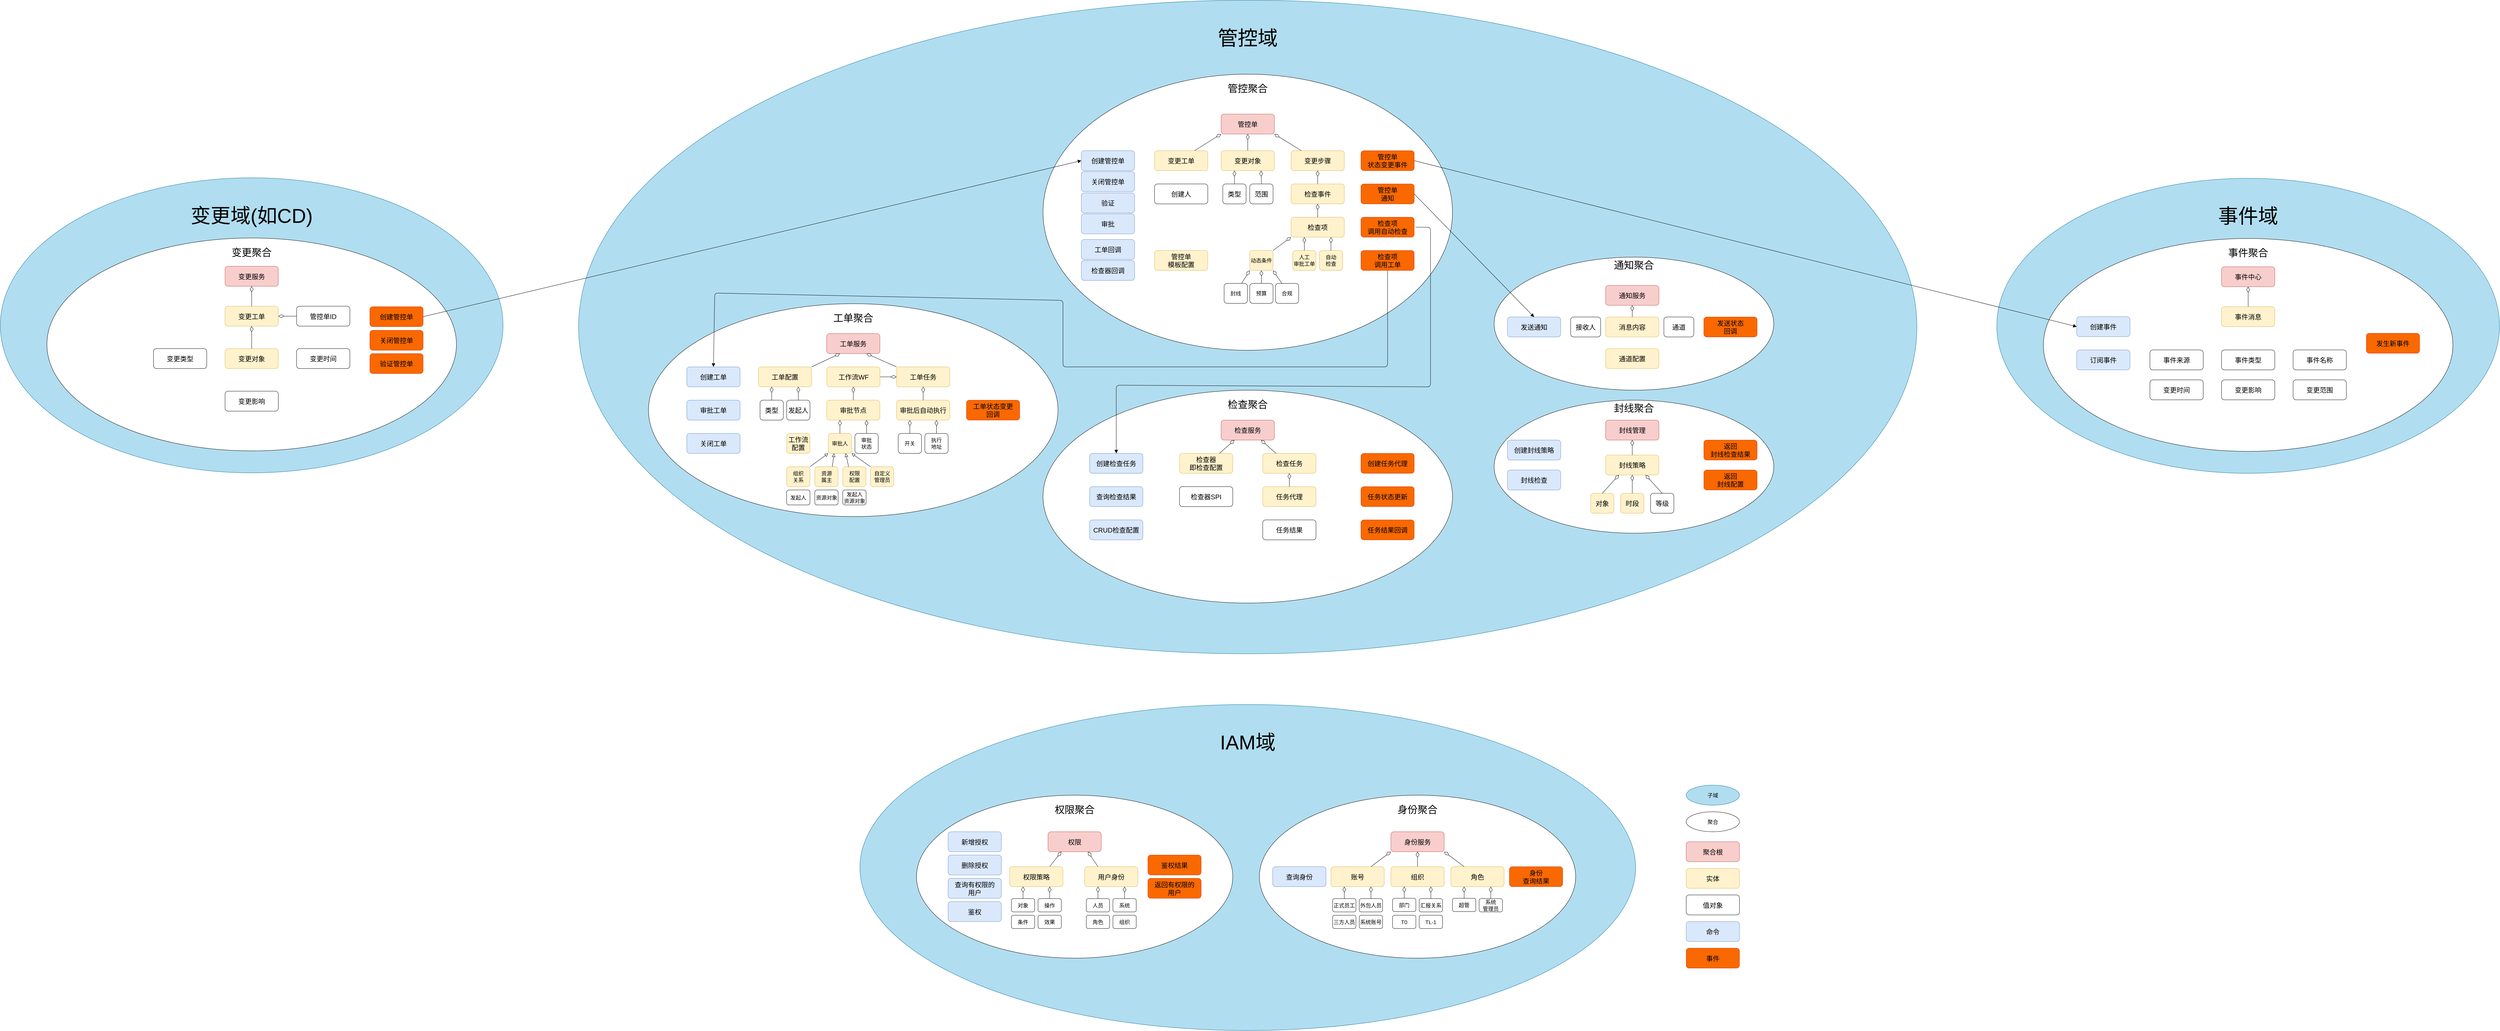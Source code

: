 <mxfile version="21.7.5" type="device" pages="2">
  <diagram id="VH4UWexCsNYK_79R5v_T" name="DDD">
    <mxGraphModel dx="9847" dy="5497" grid="0" gridSize="10" guides="1" tooltips="1" connect="1" arrows="1" fold="1" page="0" pageScale="1" pageWidth="827" pageHeight="1169" math="0" shadow="0">
      <root>
        <mxCell id="0" />
        <mxCell id="1" parent="0" />
        <mxCell id="ZrdVojegUtOLT7kcki1E-314" value="&lt;font style=&quot;font-size: 60px;&quot;&gt;&lt;font style=&quot;font-size: 60px;&quot;&gt;&lt;br&gt;事件域&lt;/font&gt;&lt;/font&gt;&lt;div style=&quot;&quot;&gt;&lt;/div&gt;&lt;div style=&quot;text-align: justify;&quot;&gt;&lt;/div&gt;" style="ellipse;whiteSpace=wrap;html=1;fontSize=16;horizontal=1;verticalAlign=top;fillColor=#b1ddf0;strokeColor=#10739e;" vertex="1" parent="1">
          <mxGeometry x="-230" y="-2957" width="1510" height="887" as="geometry" />
        </mxCell>
        <mxCell id="ZrdVojegUtOLT7kcki1E-313" value="&lt;font style=&quot;font-size: 60px;&quot;&gt;&lt;font style=&quot;font-size: 60px;&quot;&gt;&lt;br&gt;IAM域&lt;/font&gt;&lt;/font&gt;&lt;div style=&quot;&quot;&gt;&lt;/div&gt;&lt;div style=&quot;text-align: justify;&quot;&gt;&lt;/div&gt;" style="ellipse;whiteSpace=wrap;html=1;fontSize=16;horizontal=1;verticalAlign=top;fillColor=#b1ddf0;strokeColor=#10739e;" vertex="1" parent="1">
          <mxGeometry x="-3645" y="-1375" width="2330" height="980" as="geometry" />
        </mxCell>
        <mxCell id="ZrdVojegUtOLT7kcki1E-311" value="&lt;font style=&quot;font-size: 60px;&quot;&gt;&lt;font style=&quot;font-size: 60px;&quot;&gt;&lt;br&gt;管控域&lt;/font&gt;&lt;/font&gt;&lt;div style=&quot;&quot;&gt;&lt;/div&gt;&lt;div style=&quot;text-align: justify;&quot;&gt;&lt;/div&gt;" style="ellipse;whiteSpace=wrap;html=1;fontSize=16;horizontal=1;verticalAlign=top;fillColor=#b1ddf0;strokeColor=#10739e;" vertex="1" parent="1">
          <mxGeometry x="-4490" y="-3492.5" width="4020" height="1965" as="geometry" />
        </mxCell>
        <mxCell id="ZrdVojegUtOLT7kcki1E-2" value="&lt;br&gt;&lt;font style=&quot;font-size: 30px;&quot;&gt;管控聚合&lt;/font&gt;&lt;div style=&quot;&quot;&gt;&lt;/div&gt;&lt;div style=&quot;text-align: justify;&quot;&gt;&lt;/div&gt;" style="ellipse;whiteSpace=wrap;html=1;fontSize=16;horizontal=1;verticalAlign=top;" vertex="1" parent="1">
          <mxGeometry x="-3095" y="-3270" width="1230" height="830" as="geometry" />
        </mxCell>
        <mxCell id="ZrdVojegUtOLT7kcki1E-3" value="管控单" style="rounded=1;whiteSpace=wrap;html=1;fontSize=20;fillColor=#f8cecc;strokeColor=#b85450;" vertex="1" parent="1">
          <mxGeometry x="-2560" y="-3150" width="160" height="60" as="geometry" />
        </mxCell>
        <mxCell id="ZrdVojegUtOLT7kcki1E-4" value="变更步骤" style="rounded=1;whiteSpace=wrap;html=1;fontSize=20;fillColor=#fff2cc;strokeColor=#d6b656;" vertex="1" parent="1">
          <mxGeometry x="-2350" y="-3040" width="160" height="60" as="geometry" />
        </mxCell>
        <mxCell id="ZrdVojegUtOLT7kcki1E-6" value="创建管控单" style="rounded=1;whiteSpace=wrap;html=1;fontSize=20;fillColor=#dae8fc;strokeColor=#6c8ebf;" vertex="1" parent="1">
          <mxGeometry x="-2980" y="-3040" width="160" height="60" as="geometry" />
        </mxCell>
        <mxCell id="ZrdVojegUtOLT7kcki1E-7" value="验证" style="rounded=1;whiteSpace=wrap;html=1;fontSize=20;fillColor=#dae8fc;strokeColor=#6c8ebf;" vertex="1" parent="1">
          <mxGeometry x="-2980" y="-2913" width="160" height="60" as="geometry" />
        </mxCell>
        <mxCell id="ZrdVojegUtOLT7kcki1E-9" value="关闭管控单" style="rounded=1;whiteSpace=wrap;html=1;fontSize=20;fillColor=#dae8fc;strokeColor=#6c8ebf;" vertex="1" parent="1">
          <mxGeometry x="-2980" y="-2977" width="160" height="60" as="geometry" />
        </mxCell>
        <mxCell id="ZrdVojegUtOLT7kcki1E-10" value="变更对象" style="rounded=1;whiteSpace=wrap;html=1;fontSize=20;fillColor=#fff2cc;strokeColor=#d6b656;" vertex="1" parent="1">
          <mxGeometry x="-2560" y="-3040" width="160" height="60" as="geometry" />
        </mxCell>
        <mxCell id="ZrdVojegUtOLT7kcki1E-11" value="类型" style="rounded=1;whiteSpace=wrap;html=1;fontSize=20;" vertex="1" parent="1">
          <mxGeometry x="-2555" y="-2940" width="70" height="60" as="geometry" />
        </mxCell>
        <mxCell id="ZrdVojegUtOLT7kcki1E-12" value="范围" style="rounded=1;whiteSpace=wrap;html=1;fontSize=20;" vertex="1" parent="1">
          <mxGeometry x="-2474" y="-2940" width="70" height="60" as="geometry" />
        </mxCell>
        <mxCell id="ZrdVojegUtOLT7kcki1E-13" value="检查事件" style="rounded=1;whiteSpace=wrap;html=1;fontSize=20;fillColor=#fff2cc;strokeColor=#d6b656;" vertex="1" parent="1">
          <mxGeometry x="-2350" y="-2940" width="160" height="60" as="geometry" />
        </mxCell>
        <mxCell id="ZrdVojegUtOLT7kcki1E-14" value="检查项" style="rounded=1;whiteSpace=wrap;html=1;fontSize=20;fillColor=#fff2cc;strokeColor=#d6b656;" vertex="1" parent="1">
          <mxGeometry x="-2350" y="-2840" width="160" height="60" as="geometry" />
        </mxCell>
        <mxCell id="ZrdVojegUtOLT7kcki1E-16" value="" style="endArrow=diamondThin;endFill=0;endSize=15;html=1;rounded=0;fontSize=12;curved=1;entryX=1;entryY=1;entryDx=0;entryDy=0;" edge="1" parent="1" source="ZrdVojegUtOLT7kcki1E-4" target="ZrdVojegUtOLT7kcki1E-3">
          <mxGeometry width="160" relative="1" as="geometry">
            <mxPoint x="-2480" y="-3030" as="sourcePoint" />
            <mxPoint x="-2390" y="-3090" as="targetPoint" />
          </mxGeometry>
        </mxCell>
        <mxCell id="ZrdVojegUtOLT7kcki1E-17" value="" style="endArrow=diamondThin;endFill=0;endSize=15;html=1;rounded=0;fontSize=12;curved=1;exitX=0.5;exitY=0;exitDx=0;exitDy=0;" edge="1" parent="1" source="ZrdVojegUtOLT7kcki1E-10" target="ZrdVojegUtOLT7kcki1E-3">
          <mxGeometry width="160" relative="1" as="geometry">
            <mxPoint x="-2470" y="-3030" as="sourcePoint" />
            <mxPoint x="-2470" y="-3080" as="targetPoint" />
          </mxGeometry>
        </mxCell>
        <mxCell id="ZrdVojegUtOLT7kcki1E-5" value="变更工单" style="rounded=1;whiteSpace=wrap;html=1;fontSize=20;fillColor=#fff2cc;strokeColor=#d6b656;" vertex="1" parent="1">
          <mxGeometry x="-2760" y="-3040" width="160" height="60" as="geometry" />
        </mxCell>
        <mxCell id="ZrdVojegUtOLT7kcki1E-18" value="" style="endArrow=diamondThin;endFill=0;endSize=15;html=1;rounded=0;fontSize=12;curved=1;entryX=0.75;entryY=1;entryDx=0;entryDy=0;exitX=0.5;exitY=0;exitDx=0;exitDy=0;" edge="1" parent="1" source="ZrdVojegUtOLT7kcki1E-12" target="ZrdVojegUtOLT7kcki1E-10">
          <mxGeometry width="160" relative="1" as="geometry">
            <mxPoint x="-2260" y="-3030" as="sourcePoint" />
            <mxPoint x="-2260" y="-3080" as="targetPoint" />
          </mxGeometry>
        </mxCell>
        <mxCell id="ZrdVojegUtOLT7kcki1E-19" value="" style="endArrow=diamondThin;endFill=0;endSize=15;html=1;rounded=0;fontSize=12;curved=1;entryX=0.25;entryY=1;entryDx=0;entryDy=0;exitX=0.5;exitY=0;exitDx=0;exitDy=0;" edge="1" parent="1" source="ZrdVojegUtOLT7kcki1E-11" target="ZrdVojegUtOLT7kcki1E-10">
          <mxGeometry width="160" relative="1" as="geometry">
            <mxPoint x="-2425" y="-2830" as="sourcePoint" />
            <mxPoint x="-2430" y="-2870" as="targetPoint" />
          </mxGeometry>
        </mxCell>
        <mxCell id="ZrdVojegUtOLT7kcki1E-20" value="" style="endArrow=diamondThin;endFill=0;endSize=15;html=1;rounded=0;fontSize=12;curved=1;exitX=0.75;exitY=0;exitDx=0;exitDy=0;entryX=0;entryY=1;entryDx=0;entryDy=0;" edge="1" parent="1" source="ZrdVojegUtOLT7kcki1E-5" target="ZrdVojegUtOLT7kcki1E-3">
          <mxGeometry width="160" relative="1" as="geometry">
            <mxPoint x="-2640" y="-2930" as="sourcePoint" />
            <mxPoint x="-2560" y="-3080" as="targetPoint" />
          </mxGeometry>
        </mxCell>
        <mxCell id="ZrdVojegUtOLT7kcki1E-21" value="创建人" style="rounded=1;whiteSpace=wrap;html=1;fontSize=20;" vertex="1" parent="1">
          <mxGeometry x="-2760" y="-2940" width="160" height="60" as="geometry" />
        </mxCell>
        <mxCell id="ZrdVojegUtOLT7kcki1E-22" value="" style="endArrow=diamondThin;endFill=0;endSize=15;html=1;rounded=0;fontSize=12;curved=1;entryX=0.5;entryY=1;entryDx=0;entryDy=0;exitX=0.5;exitY=0;exitDx=0;exitDy=0;" edge="1" parent="1" source="ZrdVojegUtOLT7kcki1E-13" target="ZrdVojegUtOLT7kcki1E-4">
          <mxGeometry width="160" relative="1" as="geometry">
            <mxPoint x="-2260" y="-3030" as="sourcePoint" />
            <mxPoint x="-2260" y="-3080" as="targetPoint" />
          </mxGeometry>
        </mxCell>
        <mxCell id="ZrdVojegUtOLT7kcki1E-23" value="" style="endArrow=diamondThin;endFill=0;endSize=15;html=1;rounded=0;fontSize=12;curved=1;exitX=0.5;exitY=0;exitDx=0;exitDy=0;" edge="1" parent="1" source="ZrdVojegUtOLT7kcki1E-14" target="ZrdVojegUtOLT7kcki1E-13">
          <mxGeometry width="160" relative="1" as="geometry">
            <mxPoint x="-2250" y="-3020" as="sourcePoint" />
            <mxPoint x="-2250" y="-3070" as="targetPoint" />
          </mxGeometry>
        </mxCell>
        <mxCell id="ZrdVojegUtOLT7kcki1E-24" value="命令" style="rounded=1;whiteSpace=wrap;html=1;fontSize=20;fillColor=#dae8fc;strokeColor=#6c8ebf;" vertex="1" parent="1">
          <mxGeometry x="-1163" y="-722.5" width="160" height="60" as="geometry" />
        </mxCell>
        <mxCell id="ZrdVojegUtOLT7kcki1E-25" value="事件" style="rounded=1;whiteSpace=wrap;html=1;fontSize=20;fillColor=#fa6800;strokeColor=#C73500;fontColor=#000000;" vertex="1" parent="1">
          <mxGeometry x="-1163" y="-642.5" width="160" height="60" as="geometry" />
        </mxCell>
        <mxCell id="ZrdVojegUtOLT7kcki1E-26" value="聚合根" style="rounded=1;whiteSpace=wrap;html=1;fontSize=20;fillColor=#f8cecc;strokeColor=#b85450;" vertex="1" parent="1">
          <mxGeometry x="-1163" y="-962.5" width="160" height="60" as="geometry" />
        </mxCell>
        <mxCell id="ZrdVojegUtOLT7kcki1E-27" value="实体" style="rounded=1;whiteSpace=wrap;html=1;fontSize=20;fillColor=#fff2cc;strokeColor=#d6b656;" vertex="1" parent="1">
          <mxGeometry x="-1163" y="-882.5" width="160" height="60" as="geometry" />
        </mxCell>
        <mxCell id="ZrdVojegUtOLT7kcki1E-28" value="值对象" style="rounded=1;whiteSpace=wrap;html=1;fontSize=20;" vertex="1" parent="1">
          <mxGeometry x="-1163" y="-802.5" width="160" height="60" as="geometry" />
        </mxCell>
        <mxCell id="ZrdVojegUtOLT7kcki1E-29" value="&lt;font style=&quot;font-size: 16px;&quot;&gt;&lt;font style=&quot;font-size: 16px;&quot;&gt;子域&lt;/font&gt;&lt;/font&gt;&lt;div style=&quot;&quot;&gt;&lt;/div&gt;&lt;div style=&quot;text-align: justify;&quot;&gt;&lt;/div&gt;" style="ellipse;whiteSpace=wrap;html=1;fontSize=16;horizontal=1;verticalAlign=middle;fillColor=#b1ddf0;strokeColor=#10739e;" vertex="1" parent="1">
          <mxGeometry x="-1163" y="-1132.5" width="160" height="60" as="geometry" />
        </mxCell>
        <mxCell id="ZrdVojegUtOLT7kcki1E-30" value="&lt;font style=&quot;font-size: 16px;&quot;&gt;&lt;font style=&quot;font-size: 16px;&quot;&gt;聚合&lt;/font&gt;&lt;/font&gt;&lt;div style=&quot;&quot;&gt;&lt;/div&gt;&lt;div style=&quot;text-align: justify;&quot;&gt;&lt;/div&gt;" style="ellipse;whiteSpace=wrap;html=1;fontSize=16;horizontal=1;verticalAlign=middle;" vertex="1" parent="1">
          <mxGeometry x="-1163" y="-1052.5" width="160" height="60" as="geometry" />
        </mxCell>
        <mxCell id="ZrdVojegUtOLT7kcki1E-31" value="管控单&lt;br&gt;状态变更事件" style="rounded=1;whiteSpace=wrap;html=1;fontSize=20;fillColor=#fa6800;strokeColor=#C73500;fontColor=#000000;" vertex="1" parent="1">
          <mxGeometry x="-2140" y="-3040" width="160" height="60" as="geometry" />
        </mxCell>
        <mxCell id="ZrdVojegUtOLT7kcki1E-32" value="审批" style="rounded=1;whiteSpace=wrap;html=1;fontSize=20;fillColor=#dae8fc;strokeColor=#6c8ebf;" vertex="1" parent="1">
          <mxGeometry x="-2980" y="-2850" width="160" height="60" as="geometry" />
        </mxCell>
        <mxCell id="ZrdVojegUtOLT7kcki1E-36" value="管控单&lt;br&gt;模板配置" style="rounded=1;whiteSpace=wrap;html=1;fontSize=20;fillColor=#fff2cc;strokeColor=#d6b656;" vertex="1" parent="1">
          <mxGeometry x="-2760" y="-2740" width="160" height="60" as="geometry" />
        </mxCell>
        <mxCell id="ZrdVojegUtOLT7kcki1E-37" value="检查项&lt;br&gt;调用工单" style="rounded=1;whiteSpace=wrap;html=1;fontSize=20;fillColor=#fa6800;strokeColor=#C73500;fontColor=#000000;" vertex="1" parent="1">
          <mxGeometry x="-2140" y="-2740" width="160" height="60" as="geometry" />
        </mxCell>
        <mxCell id="ZrdVojegUtOLT7kcki1E-38" value="&lt;br&gt;&lt;font style=&quot;font-size: 30px;&quot;&gt;工单聚合&lt;/font&gt;&lt;div style=&quot;&quot;&gt;&lt;/div&gt;&lt;div style=&quot;text-align: justify;&quot;&gt;&lt;/div&gt;" style="ellipse;whiteSpace=wrap;html=1;fontSize=16;horizontal=1;verticalAlign=top;" vertex="1" parent="1">
          <mxGeometry x="-4280" y="-2580" width="1230" height="640" as="geometry" />
        </mxCell>
        <mxCell id="ZrdVojegUtOLT7kcki1E-39" value="工单服务" style="rounded=1;whiteSpace=wrap;html=1;fontSize=20;fillColor=#f8cecc;strokeColor=#b85450;" vertex="1" parent="1">
          <mxGeometry x="-3745" y="-2490" width="160" height="60" as="geometry" />
        </mxCell>
        <mxCell id="ZrdVojegUtOLT7kcki1E-40" value="工单任务" style="rounded=1;whiteSpace=wrap;html=1;fontSize=20;fillColor=#fff2cc;strokeColor=#d6b656;" vertex="1" parent="1">
          <mxGeometry x="-3535" y="-2390" width="160" height="60" as="geometry" />
        </mxCell>
        <mxCell id="ZrdVojegUtOLT7kcki1E-41" value="" style="endArrow=diamondThin;endFill=0;endSize=15;html=1;rounded=0;fontSize=12;curved=1;exitX=0;exitY=0;exitDx=0;exitDy=0;entryX=0.75;entryY=1;entryDx=0;entryDy=0;" edge="1" parent="1" source="ZrdVojegUtOLT7kcki1E-40" target="ZrdVojegUtOLT7kcki1E-39">
          <mxGeometry width="160" relative="1" as="geometry">
            <mxPoint x="-3573" y="-3210" as="sourcePoint" />
            <mxPoint x="-3573" y="-3250" as="targetPoint" />
          </mxGeometry>
        </mxCell>
        <mxCell id="ZrdVojegUtOLT7kcki1E-42" value="工单配置" style="rounded=1;whiteSpace=wrap;html=1;fontSize=20;fillColor=#fff2cc;strokeColor=#d6b656;" vertex="1" parent="1">
          <mxGeometry x="-3950" y="-2390" width="160" height="60" as="geometry" />
        </mxCell>
        <mxCell id="ZrdVojegUtOLT7kcki1E-43" value="" style="endArrow=diamondThin;endFill=0;endSize=15;html=1;rounded=0;fontSize=12;curved=1;exitX=1;exitY=0;exitDx=0;exitDy=0;entryX=0.25;entryY=1;entryDx=0;entryDy=0;" edge="1" parent="1" source="ZrdVojegUtOLT7kcki1E-42" target="ZrdVojegUtOLT7kcki1E-39">
          <mxGeometry width="160" relative="1" as="geometry">
            <mxPoint x="-3655" y="-2380" as="sourcePoint" />
            <mxPoint x="-3655" y="-2420" as="targetPoint" />
          </mxGeometry>
        </mxCell>
        <mxCell id="ZrdVojegUtOLT7kcki1E-44" value="类型" style="rounded=1;whiteSpace=wrap;html=1;fontSize=20;" vertex="1" parent="1">
          <mxGeometry x="-3945" y="-2290" width="70" height="60" as="geometry" />
        </mxCell>
        <mxCell id="ZrdVojegUtOLT7kcki1E-45" value="发起人" style="rounded=1;whiteSpace=wrap;html=1;fontSize=20;" vertex="1" parent="1">
          <mxGeometry x="-3865" y="-2290" width="70" height="60" as="geometry" />
        </mxCell>
        <mxCell id="ZrdVojegUtOLT7kcki1E-46" value="" style="endArrow=diamondThin;endFill=0;endSize=15;html=1;rounded=0;fontSize=12;curved=1;exitX=0.5;exitY=0;exitDx=0;exitDy=0;entryX=0.75;entryY=1;entryDx=0;entryDy=0;" edge="1" parent="1" source="ZrdVojegUtOLT7kcki1E-45" target="ZrdVojegUtOLT7kcki1E-42">
          <mxGeometry width="160" relative="1" as="geometry">
            <mxPoint x="-3655" y="-2380" as="sourcePoint" />
            <mxPoint x="-3655" y="-2420" as="targetPoint" />
          </mxGeometry>
        </mxCell>
        <mxCell id="ZrdVojegUtOLT7kcki1E-47" value="" style="endArrow=diamondThin;endFill=0;endSize=15;html=1;rounded=0;fontSize=12;curved=1;exitX=0.5;exitY=0;exitDx=0;exitDy=0;entryX=0.25;entryY=1;entryDx=0;entryDy=0;" edge="1" parent="1" source="ZrdVojegUtOLT7kcki1E-44" target="ZrdVojegUtOLT7kcki1E-42">
          <mxGeometry width="160" relative="1" as="geometry">
            <mxPoint x="-3815" y="-2280" as="sourcePoint" />
            <mxPoint x="-3820" y="-2320" as="targetPoint" />
          </mxGeometry>
        </mxCell>
        <mxCell id="ZrdVojegUtOLT7kcki1E-49" value="审批节点" style="rounded=1;whiteSpace=wrap;html=1;fontSize=20;fillColor=#fff2cc;strokeColor=#d6b656;" vertex="1" parent="1">
          <mxGeometry x="-3745" y="-2290" width="160" height="60" as="geometry" />
        </mxCell>
        <mxCell id="ZrdVojegUtOLT7kcki1E-50" value="" style="endArrow=diamondThin;endFill=0;endSize=15;html=1;rounded=0;fontSize=12;curved=1;exitX=1;exitY=0.5;exitDx=0;exitDy=0;entryX=0;entryY=0.5;entryDx=0;entryDy=0;" edge="1" parent="1" source="ZrdVojegUtOLT7kcki1E-178" target="ZrdVojegUtOLT7kcki1E-40">
          <mxGeometry width="160" relative="1" as="geometry">
            <mxPoint x="-3820" y="-2280" as="sourcePoint" />
            <mxPoint x="-3820" y="-2320" as="targetPoint" />
          </mxGeometry>
        </mxCell>
        <mxCell id="ZrdVojegUtOLT7kcki1E-51" value="审批人" style="rounded=1;whiteSpace=wrap;html=1;fontSize=16;fillColor=#fff2cc;strokeColor=#d6b656;" vertex="1" parent="1">
          <mxGeometry x="-3740" y="-2190" width="70" height="60" as="geometry" />
        </mxCell>
        <mxCell id="ZrdVojegUtOLT7kcki1E-53" value="审批后自动执行" style="rounded=1;whiteSpace=wrap;html=1;fontSize=20;fillColor=#fff2cc;strokeColor=#d6b656;" vertex="1" parent="1">
          <mxGeometry x="-3535" y="-2290" width="160" height="60" as="geometry" />
        </mxCell>
        <mxCell id="ZrdVojegUtOLT7kcki1E-54" value="" style="endArrow=diamondThin;endFill=0;endSize=15;html=1;rounded=0;fontSize=12;curved=1;entryX=0.5;entryY=1;entryDx=0;entryDy=0;exitX=0.5;exitY=0;exitDx=0;exitDy=0;" edge="1" parent="1" source="ZrdVojegUtOLT7kcki1E-53" target="ZrdVojegUtOLT7kcki1E-40">
          <mxGeometry width="160" relative="1" as="geometry">
            <mxPoint x="-3820" y="-2380" as="sourcePoint" />
            <mxPoint x="-3695" y="-2420" as="targetPoint" />
          </mxGeometry>
        </mxCell>
        <mxCell id="ZrdVojegUtOLT7kcki1E-55" value="开关" style="rounded=1;whiteSpace=wrap;html=1;fontSize=16;" vertex="1" parent="1">
          <mxGeometry x="-3530" y="-2190" width="70" height="60" as="geometry" />
        </mxCell>
        <mxCell id="ZrdVojegUtOLT7kcki1E-56" value="执行&lt;br style=&quot;font-size: 16px;&quot;&gt;地址" style="rounded=1;whiteSpace=wrap;html=1;fontSize=16;" vertex="1" parent="1">
          <mxGeometry x="-3450" y="-2190" width="70" height="60" as="geometry" />
        </mxCell>
        <mxCell id="ZrdVojegUtOLT7kcki1E-57" value="" style="endArrow=diamondThin;endFill=0;endSize=15;html=1;rounded=0;fontSize=12;curved=1;entryX=0.25;entryY=1;entryDx=0;entryDy=0;" edge="1" parent="1" source="ZrdVojegUtOLT7kcki1E-55" target="ZrdVojegUtOLT7kcki1E-53">
          <mxGeometry width="160" relative="1" as="geometry">
            <mxPoint x="-3900" y="-2280" as="sourcePoint" />
            <mxPoint x="-3900" y="-2320" as="targetPoint" />
          </mxGeometry>
        </mxCell>
        <mxCell id="ZrdVojegUtOLT7kcki1E-58" value="" style="endArrow=diamondThin;endFill=0;endSize=15;html=1;rounded=0;fontSize=12;curved=1;entryX=0.75;entryY=1;entryDx=0;entryDy=0;exitX=0.5;exitY=0;exitDx=0;exitDy=0;" edge="1" parent="1" source="ZrdVojegUtOLT7kcki1E-56" target="ZrdVojegUtOLT7kcki1E-53">
          <mxGeometry width="160" relative="1" as="geometry">
            <mxPoint x="-3488" y="-2280" as="sourcePoint" />
            <mxPoint x="-3485" y="-2320" as="targetPoint" />
          </mxGeometry>
        </mxCell>
        <mxCell id="ZrdVojegUtOLT7kcki1E-59" value="创建工单" style="rounded=1;whiteSpace=wrap;html=1;fontSize=20;fillColor=#dae8fc;strokeColor=#6c8ebf;" vertex="1" parent="1">
          <mxGeometry x="-4165" y="-2390" width="160" height="60" as="geometry" />
        </mxCell>
        <mxCell id="ZrdVojegUtOLT7kcki1E-60" value="审批工单" style="rounded=1;whiteSpace=wrap;html=1;fontSize=20;fillColor=#dae8fc;strokeColor=#6c8ebf;" vertex="1" parent="1">
          <mxGeometry x="-4165" y="-2290" width="160" height="60" as="geometry" />
        </mxCell>
        <mxCell id="ZrdVojegUtOLT7kcki1E-61" value="关闭工单" style="rounded=1;whiteSpace=wrap;html=1;fontSize=20;fillColor=#dae8fc;strokeColor=#6c8ebf;" vertex="1" parent="1">
          <mxGeometry x="-4165" y="-2190" width="160" height="60" as="geometry" />
        </mxCell>
        <mxCell id="ZrdVojegUtOLT7kcki1E-62" value="工单状态变更&lt;br&gt;回调" style="rounded=1;whiteSpace=wrap;html=1;fontSize=20;fillColor=#fa6800;strokeColor=#C73500;fontColor=#000000;" vertex="1" parent="1">
          <mxGeometry x="-3325" y="-2290" width="160" height="60" as="geometry" />
        </mxCell>
        <mxCell id="ZrdVojegUtOLT7kcki1E-65" value="人工&lt;br style=&quot;font-size: 16px;&quot;&gt;审批工单" style="rounded=1;whiteSpace=wrap;html=1;fontSize=16;fillColor=#fff2cc;strokeColor=#d6b656;" vertex="1" parent="1">
          <mxGeometry x="-2345" y="-2740" width="70" height="60" as="geometry" />
        </mxCell>
        <mxCell id="ZrdVojegUtOLT7kcki1E-66" value="自动&lt;br style=&quot;font-size: 16px;&quot;&gt;检查" style="rounded=1;whiteSpace=wrap;html=1;fontSize=16;fillColor=#fff2cc;strokeColor=#d6b656;" vertex="1" parent="1">
          <mxGeometry x="-2265" y="-2740" width="70" height="60" as="geometry" />
        </mxCell>
        <mxCell id="ZrdVojegUtOLT7kcki1E-67" value="" style="endArrow=diamondThin;endFill=0;endSize=15;html=1;rounded=0;fontSize=12;curved=1;entryX=0.25;entryY=1;entryDx=0;entryDy=0;exitX=0.5;exitY=0;exitDx=0;exitDy=0;" edge="1" parent="1" source="ZrdVojegUtOLT7kcki1E-65" target="ZrdVojegUtOLT7kcki1E-14">
          <mxGeometry width="160" relative="1" as="geometry">
            <mxPoint x="-2510" y="-2930" as="sourcePoint" />
            <mxPoint x="-2510" y="-2970" as="targetPoint" />
          </mxGeometry>
        </mxCell>
        <mxCell id="ZrdVojegUtOLT7kcki1E-68" value="" style="endArrow=diamondThin;endFill=0;endSize=15;html=1;rounded=0;fontSize=12;curved=1;entryX=0.75;entryY=1;entryDx=0;entryDy=0;exitX=0.5;exitY=0;exitDx=0;exitDy=0;" edge="1" parent="1" source="ZrdVojegUtOLT7kcki1E-66" target="ZrdVojegUtOLT7kcki1E-14">
          <mxGeometry width="160" relative="1" as="geometry">
            <mxPoint x="-2305" y="-2730" as="sourcePoint" />
            <mxPoint x="-2300" y="-2770" as="targetPoint" />
          </mxGeometry>
        </mxCell>
        <mxCell id="ZrdVojegUtOLT7kcki1E-69" value="检查项&lt;br&gt;调用自动检查" style="rounded=1;whiteSpace=wrap;html=1;fontSize=20;fillColor=#fa6800;strokeColor=#C73500;fontColor=#000000;" vertex="1" parent="1">
          <mxGeometry x="-2140" y="-2840" width="160" height="60" as="geometry" />
        </mxCell>
        <mxCell id="ZrdVojegUtOLT7kcki1E-70" value="工单回调" style="rounded=1;whiteSpace=wrap;html=1;fontSize=20;fillColor=#dae8fc;strokeColor=#6c8ebf;" vertex="1" parent="1">
          <mxGeometry x="-2980" y="-2773" width="160" height="60" as="geometry" />
        </mxCell>
        <mxCell id="ZrdVojegUtOLT7kcki1E-71" value="检查器回调" style="rounded=1;whiteSpace=wrap;html=1;fontSize=20;fillColor=#dae8fc;strokeColor=#6c8ebf;" vertex="1" parent="1">
          <mxGeometry x="-2980" y="-2710" width="160" height="60" as="geometry" />
        </mxCell>
        <mxCell id="ZrdVojegUtOLT7kcki1E-73" value="管控单&lt;br&gt;通知" style="rounded=1;whiteSpace=wrap;html=1;fontSize=20;fillColor=#fa6800;strokeColor=#C73500;fontColor=#000000;" vertex="1" parent="1">
          <mxGeometry x="-2140" y="-2940" width="160" height="60" as="geometry" />
        </mxCell>
        <mxCell id="ZrdVojegUtOLT7kcki1E-74" value="&lt;br&gt;&lt;font style=&quot;font-size: 30px;&quot;&gt;检查聚合&lt;/font&gt;&lt;div style=&quot;&quot;&gt;&lt;/div&gt;&lt;div style=&quot;text-align: justify;&quot;&gt;&lt;/div&gt;" style="ellipse;whiteSpace=wrap;html=1;fontSize=16;horizontal=1;verticalAlign=top;" vertex="1" parent="1">
          <mxGeometry x="-3095" y="-2320" width="1230" height="640" as="geometry" />
        </mxCell>
        <mxCell id="ZrdVojegUtOLT7kcki1E-75" value="检查服务" style="rounded=1;whiteSpace=wrap;html=1;fontSize=20;fillColor=#f8cecc;strokeColor=#b85450;" vertex="1" parent="1">
          <mxGeometry x="-2560" y="-2230" width="160" height="60" as="geometry" />
        </mxCell>
        <mxCell id="ZrdVojegUtOLT7kcki1E-76" value="检查器&lt;br&gt;即检查配置" style="rounded=1;whiteSpace=wrap;html=1;fontSize=20;fillColor=#fff2cc;strokeColor=#d6b656;" vertex="1" parent="1">
          <mxGeometry x="-2685" y="-2130" width="160" height="60" as="geometry" />
        </mxCell>
        <mxCell id="ZrdVojegUtOLT7kcki1E-78" value="检查器SPI" style="rounded=1;whiteSpace=wrap;html=1;fontSize=20;" vertex="1" parent="1">
          <mxGeometry x="-2685" y="-2030" width="160" height="60" as="geometry" />
        </mxCell>
        <mxCell id="ZrdVojegUtOLT7kcki1E-80" value="检查任务" style="rounded=1;whiteSpace=wrap;html=1;fontSize=20;fillColor=#fff2cc;strokeColor=#d6b656;" vertex="1" parent="1">
          <mxGeometry x="-2435" y="-2130" width="160" height="60" as="geometry" />
        </mxCell>
        <mxCell id="ZrdVojegUtOLT7kcki1E-81" value="任务结果" style="rounded=1;whiteSpace=wrap;html=1;fontSize=20;" vertex="1" parent="1">
          <mxGeometry x="-2435" y="-1930" width="160" height="60" as="geometry" />
        </mxCell>
        <mxCell id="ZrdVojegUtOLT7kcki1E-83" value="" style="endArrow=diamondThin;endFill=0;endSize=15;html=1;rounded=0;fontSize=12;curved=1;exitX=0.75;exitY=0;exitDx=0;exitDy=0;entryX=0.25;entryY=1;entryDx=0;entryDy=0;" edge="1" parent="1" source="ZrdVojegUtOLT7kcki1E-76" target="ZrdVojegUtOLT7kcki1E-75">
          <mxGeometry width="160" relative="1" as="geometry">
            <mxPoint x="-3595" y="-2020" as="sourcePoint" />
            <mxPoint x="-2525" y="-2170" as="targetPoint" />
          </mxGeometry>
        </mxCell>
        <mxCell id="ZrdVojegUtOLT7kcki1E-84" value="" style="endArrow=diamondThin;endFill=0;endSize=15;html=1;rounded=0;fontSize=12;curved=1;exitX=0.25;exitY=0;exitDx=0;exitDy=0;entryX=0.75;entryY=1;entryDx=0;entryDy=0;" edge="1" parent="1" source="ZrdVojegUtOLT7kcki1E-80" target="ZrdVojegUtOLT7kcki1E-75">
          <mxGeometry width="160" relative="1" as="geometry">
            <mxPoint x="-2595" y="-2120" as="sourcePoint" />
            <mxPoint x="-2524" y="-2160" as="targetPoint" />
          </mxGeometry>
        </mxCell>
        <mxCell id="ZrdVojegUtOLT7kcki1E-85" value="创建检查任务" style="rounded=1;whiteSpace=wrap;html=1;fontSize=20;fillColor=#dae8fc;strokeColor=#6c8ebf;" vertex="1" parent="1">
          <mxGeometry x="-2955" y="-2130" width="160" height="60" as="geometry" />
        </mxCell>
        <mxCell id="ZrdVojegUtOLT7kcki1E-86" value="查询检查结果" style="rounded=1;whiteSpace=wrap;html=1;fontSize=20;fillColor=#dae8fc;strokeColor=#6c8ebf;" vertex="1" parent="1">
          <mxGeometry x="-2955" y="-2030" width="160" height="60" as="geometry" />
        </mxCell>
        <mxCell id="ZrdVojegUtOLT7kcki1E-87" value="CRUD检查配置" style="rounded=1;whiteSpace=wrap;html=1;fontSize=20;fillColor=#dae8fc;strokeColor=#6c8ebf;" vertex="1" parent="1">
          <mxGeometry x="-2955" y="-1930" width="160" height="60" as="geometry" />
        </mxCell>
        <mxCell id="ZrdVojegUtOLT7kcki1E-89" value="任务结果回调" style="rounded=1;whiteSpace=wrap;html=1;fontSize=20;fillColor=#fa6800;strokeColor=#C73500;fontColor=#000000;" vertex="1" parent="1">
          <mxGeometry x="-2140" y="-1930" width="160" height="60" as="geometry" />
        </mxCell>
        <mxCell id="ZrdVojegUtOLT7kcki1E-90" value="任务代理" style="rounded=1;whiteSpace=wrap;html=1;fontSize=20;fillColor=#fff2cc;strokeColor=#d6b656;" vertex="1" parent="1">
          <mxGeometry x="-2435" y="-2030" width="160" height="60" as="geometry" />
        </mxCell>
        <mxCell id="ZrdVojegUtOLT7kcki1E-91" value="" style="endArrow=diamondThin;endFill=0;endSize=15;html=1;rounded=0;fontSize=12;curved=1;exitX=0.5;exitY=0;exitDx=0;exitDy=0;entryX=0.5;entryY=1;entryDx=0;entryDy=0;" edge="1" parent="1" source="ZrdVojegUtOLT7kcki1E-90" target="ZrdVojegUtOLT7kcki1E-80">
          <mxGeometry width="160" relative="1" as="geometry">
            <mxPoint x="-2385" y="-2120" as="sourcePoint" />
            <mxPoint x="-2430" y="-2160" as="targetPoint" />
          </mxGeometry>
        </mxCell>
        <mxCell id="ZrdVojegUtOLT7kcki1E-92" value="创建任务代理" style="rounded=1;whiteSpace=wrap;html=1;fontSize=20;fillColor=#fa6800;strokeColor=#C73500;fontColor=#000000;" vertex="1" parent="1">
          <mxGeometry x="-2140" y="-2130" width="160" height="60" as="geometry" />
        </mxCell>
        <mxCell id="ZrdVojegUtOLT7kcki1E-93" value="任务状态更新" style="rounded=1;whiteSpace=wrap;html=1;fontSize=20;fillColor=#fa6800;strokeColor=#C73500;fontColor=#000000;" vertex="1" parent="1">
          <mxGeometry x="-2140" y="-2030" width="160" height="60" as="geometry" />
        </mxCell>
        <mxCell id="ZrdVojegUtOLT7kcki1E-94" value="&lt;br&gt;&lt;font style=&quot;font-size: 30px;&quot;&gt;事件聚合&lt;/font&gt;&lt;div style=&quot;&quot;&gt;&lt;/div&gt;&lt;div style=&quot;text-align: justify;&quot;&gt;&lt;/div&gt;" style="ellipse;whiteSpace=wrap;html=1;fontSize=16;horizontal=1;verticalAlign=top;" vertex="1" parent="1">
          <mxGeometry x="-90" y="-2776" width="1230" height="640" as="geometry" />
        </mxCell>
        <mxCell id="ZrdVojegUtOLT7kcki1E-122" value="工作流&lt;br&gt;配置" style="rounded=1;whiteSpace=wrap;html=1;fontSize=20;fillColor=#fff2cc;strokeColor=#d6b656;" vertex="1" parent="1">
          <mxGeometry x="-3865" y="-2190" width="70" height="60" as="geometry" />
        </mxCell>
        <mxCell id="ZrdVojegUtOLT7kcki1E-149" value="审批&lt;br style=&quot;font-size: 16px;&quot;&gt;状态" style="rounded=1;whiteSpace=wrap;html=1;fontSize=16;" vertex="1" parent="1">
          <mxGeometry x="-3660" y="-2190" width="70" height="60" as="geometry" />
        </mxCell>
        <mxCell id="ZrdVojegUtOLT7kcki1E-150" value="" style="endArrow=diamondThin;endFill=0;endSize=15;html=1;rounded=0;fontSize=12;curved=1;exitX=0.5;exitY=0;exitDx=0;exitDy=0;entryX=0.75;entryY=1;entryDx=0;entryDy=0;" edge="1" parent="1" source="ZrdVojegUtOLT7kcki1E-149" target="ZrdVojegUtOLT7kcki1E-49">
          <mxGeometry width="160" relative="1" as="geometry">
            <mxPoint x="-3700" y="-2180" as="sourcePoint" />
            <mxPoint x="-3665" y="-2240" as="targetPoint" />
          </mxGeometry>
        </mxCell>
        <mxCell id="ZrdVojegUtOLT7kcki1E-151" value="事件中心" style="rounded=1;whiteSpace=wrap;html=1;fontSize=20;fillColor=#f8cecc;strokeColor=#b85450;" vertex="1" parent="1">
          <mxGeometry x="445" y="-2691" width="160" height="60" as="geometry" />
        </mxCell>
        <mxCell id="ZrdVojegUtOLT7kcki1E-152" value="事件消息" style="rounded=1;whiteSpace=wrap;html=1;fontSize=20;fillColor=#fff2cc;strokeColor=#d6b656;" vertex="1" parent="1">
          <mxGeometry x="445" y="-2571" width="160" height="60" as="geometry" />
        </mxCell>
        <mxCell id="ZrdVojegUtOLT7kcki1E-153" value="" style="endArrow=diamondThin;endFill=0;endSize=15;html=1;rounded=0;fontSize=12;curved=1;exitX=0.5;exitY=0;exitDx=0;exitDy=0;entryX=0.5;entryY=1;entryDx=0;entryDy=0;" edge="1" parent="1" source="ZrdVojegUtOLT7kcki1E-152" target="ZrdVojegUtOLT7kcki1E-151">
          <mxGeometry width="160" relative="1" as="geometry">
            <mxPoint x="610" y="-1701" as="sourcePoint" />
            <mxPoint x="565" y="-1741" as="targetPoint" />
          </mxGeometry>
        </mxCell>
        <mxCell id="ZrdVojegUtOLT7kcki1E-154" value="事件来源" style="rounded=1;whiteSpace=wrap;html=1;fontSize=20;" vertex="1" parent="1">
          <mxGeometry x="230" y="-2441" width="160" height="60" as="geometry" />
        </mxCell>
        <mxCell id="ZrdVojegUtOLT7kcki1E-155" value="事件类型" style="rounded=1;whiteSpace=wrap;html=1;fontSize=20;" vertex="1" parent="1">
          <mxGeometry x="445" y="-2441" width="160" height="60" as="geometry" />
        </mxCell>
        <mxCell id="ZrdVojegUtOLT7kcki1E-156" value="事件名称" style="rounded=1;whiteSpace=wrap;html=1;fontSize=20;" vertex="1" parent="1">
          <mxGeometry x="660" y="-2441" width="160" height="60" as="geometry" />
        </mxCell>
        <mxCell id="ZrdVojegUtOLT7kcki1E-157" value="变更时间" style="rounded=1;whiteSpace=wrap;html=1;fontSize=20;" vertex="1" parent="1">
          <mxGeometry x="230" y="-2351" width="160" height="60" as="geometry" />
        </mxCell>
        <mxCell id="ZrdVojegUtOLT7kcki1E-158" value="变更影响" style="rounded=1;whiteSpace=wrap;html=1;fontSize=20;" vertex="1" parent="1">
          <mxGeometry x="445" y="-2351" width="160" height="60" as="geometry" />
        </mxCell>
        <mxCell id="ZrdVojegUtOLT7kcki1E-159" value="变更范围" style="rounded=1;whiteSpace=wrap;html=1;fontSize=20;" vertex="1" parent="1">
          <mxGeometry x="660" y="-2351" width="160" height="60" as="geometry" />
        </mxCell>
        <mxCell id="ZrdVojegUtOLT7kcki1E-161" value="创建事件" style="rounded=1;whiteSpace=wrap;html=1;fontSize=20;fillColor=#dae8fc;strokeColor=#6c8ebf;" vertex="1" parent="1">
          <mxGeometry x="10" y="-2541" width="160" height="60" as="geometry" />
        </mxCell>
        <mxCell id="ZrdVojegUtOLT7kcki1E-162" value="订阅事件" style="rounded=1;whiteSpace=wrap;html=1;fontSize=20;fillColor=#dae8fc;strokeColor=#6c8ebf;" vertex="1" parent="1">
          <mxGeometry x="10" y="-2441" width="160" height="60" as="geometry" />
        </mxCell>
        <mxCell id="ZrdVojegUtOLT7kcki1E-164" value="发生新事件" style="rounded=1;whiteSpace=wrap;html=1;fontSize=20;fillColor=#fa6800;strokeColor=#C73500;fontColor=#000000;" vertex="1" parent="1">
          <mxGeometry x="880" y="-2491" width="160" height="60" as="geometry" />
        </mxCell>
        <mxCell id="ZrdVojegUtOLT7kcki1E-165" value="组织&lt;br style=&quot;font-size: 16px;&quot;&gt;关系" style="rounded=1;whiteSpace=wrap;html=1;fontSize=16;fillColor=#fff2cc;strokeColor=#d6b656;" vertex="1" parent="1">
          <mxGeometry x="-3865" y="-2090" width="70" height="60" as="geometry" />
        </mxCell>
        <mxCell id="ZrdVojegUtOLT7kcki1E-167" value="资源&lt;br style=&quot;font-size: 16px;&quot;&gt;属主" style="rounded=1;whiteSpace=wrap;html=1;fontSize=16;fillColor=#fff2cc;strokeColor=#d6b656;" vertex="1" parent="1">
          <mxGeometry x="-3780.5" y="-2090" width="70" height="60" as="geometry" />
        </mxCell>
        <mxCell id="ZrdVojegUtOLT7kcki1E-168" value="权限&lt;br style=&quot;font-size: 16px;&quot;&gt;配置" style="rounded=1;whiteSpace=wrap;html=1;fontSize=16;fillColor=#fff2cc;strokeColor=#d6b656;" vertex="1" parent="1">
          <mxGeometry x="-3696.5" y="-2090" width="70" height="60" as="geometry" />
        </mxCell>
        <mxCell id="ZrdVojegUtOLT7kcki1E-169" value="自定义&lt;br&gt;管理员" style="rounded=1;whiteSpace=wrap;html=1;fontSize=16;fillColor=#fff2cc;strokeColor=#d6b656;" vertex="1" parent="1">
          <mxGeometry x="-3613.5" y="-2090" width="70" height="60" as="geometry" />
        </mxCell>
        <mxCell id="ZrdVojegUtOLT7kcki1E-170" value="" style="endArrow=block;endSize=8;endFill=0;html=1;rounded=0;fontSize=12;curved=1;exitX=1;exitY=0;exitDx=0;exitDy=0;entryX=0;entryY=1;entryDx=0;entryDy=0;" edge="1" parent="1" source="ZrdVojegUtOLT7kcki1E-165" target="ZrdVojegUtOLT7kcki1E-51">
          <mxGeometry width="160" relative="1" as="geometry">
            <mxPoint x="-3735" y="-2110" as="sourcePoint" />
            <mxPoint x="-3575" y="-2110" as="targetPoint" />
          </mxGeometry>
        </mxCell>
        <mxCell id="ZrdVojegUtOLT7kcki1E-172" value="" style="endArrow=block;endSize=8;endFill=0;html=1;rounded=0;fontSize=12;curved=1;entryX=0.25;entryY=1;entryDx=0;entryDy=0;exitX=0.75;exitY=0;exitDx=0;exitDy=0;" edge="1" parent="1" source="ZrdVojegUtOLT7kcki1E-167" target="ZrdVojegUtOLT7kcki1E-51">
          <mxGeometry width="160" relative="1" as="geometry">
            <mxPoint x="-3748" y="-2090" as="sourcePoint" />
            <mxPoint x="-3721" y="-2120" as="targetPoint" />
          </mxGeometry>
        </mxCell>
        <mxCell id="ZrdVojegUtOLT7kcki1E-173" value="" style="endArrow=block;endSize=8;endFill=0;html=1;rounded=0;fontSize=12;curved=1;exitX=0.25;exitY=0;exitDx=0;exitDy=0;entryX=0.75;entryY=1;entryDx=0;entryDy=0;" edge="1" parent="1" source="ZrdVojegUtOLT7kcki1E-168" target="ZrdVojegUtOLT7kcki1E-51">
          <mxGeometry width="160" relative="1" as="geometry">
            <mxPoint x="-3695" y="-2090" as="sourcePoint" />
            <mxPoint x="-3687" y="-2130" as="targetPoint" />
          </mxGeometry>
        </mxCell>
        <mxCell id="ZrdVojegUtOLT7kcki1E-174" value="" style="endArrow=block;endSize=8;endFill=0;html=1;rounded=0;fontSize=12;curved=1;entryX=1;entryY=1;entryDx=0;entryDy=0;exitX=0;exitY=0;exitDx=0;exitDy=0;" edge="1" parent="1" source="ZrdVojegUtOLT7kcki1E-169" target="ZrdVojegUtOLT7kcki1E-51">
          <mxGeometry width="160" relative="1" as="geometry">
            <mxPoint x="-3650" y="-2090" as="sourcePoint" />
            <mxPoint x="-3677" y="-2120" as="targetPoint" />
          </mxGeometry>
        </mxCell>
        <mxCell id="ZrdVojegUtOLT7kcki1E-177" value="" style="endArrow=diamondThin;endFill=0;endSize=15;html=1;rounded=0;fontSize=12;curved=1;exitX=0.5;exitY=0;exitDx=0;exitDy=0;entryX=0.25;entryY=1;entryDx=0;entryDy=0;" edge="1" parent="1" source="ZrdVojegUtOLT7kcki1E-51" target="ZrdVojegUtOLT7kcki1E-49">
          <mxGeometry width="160" relative="1" as="geometry">
            <mxPoint x="-3695" y="-2180" as="sourcePoint" />
            <mxPoint x="-3695" y="-2220" as="targetPoint" />
          </mxGeometry>
        </mxCell>
        <mxCell id="ZrdVojegUtOLT7kcki1E-178" value="工作流WF" style="rounded=1;whiteSpace=wrap;html=1;fontSize=20;fillColor=#fff2cc;strokeColor=#d6b656;" vertex="1" parent="1">
          <mxGeometry x="-3744.5" y="-2390" width="160" height="60" as="geometry" />
        </mxCell>
        <mxCell id="ZrdVojegUtOLT7kcki1E-179" value="" style="endArrow=diamondThin;endFill=0;endSize=15;html=1;rounded=0;fontSize=12;curved=1;exitX=0.5;exitY=0;exitDx=0;exitDy=0;" edge="1" parent="1" source="ZrdVojegUtOLT7kcki1E-49" target="ZrdVojegUtOLT7kcki1E-178">
          <mxGeometry width="160" relative="1" as="geometry">
            <mxPoint x="-3574" y="-2350" as="sourcePoint" />
            <mxPoint x="-3525" y="-2350" as="targetPoint" />
          </mxGeometry>
        </mxCell>
        <mxCell id="ZrdVojegUtOLT7kcki1E-183" value="动态条件" style="rounded=1;whiteSpace=wrap;html=1;fontSize=16;fillColor=#fff2cc;strokeColor=#d6b656;" vertex="1" parent="1">
          <mxGeometry x="-2474" y="-2740" width="70" height="60" as="geometry" />
        </mxCell>
        <mxCell id="ZrdVojegUtOLT7kcki1E-184" value="" style="endArrow=diamondThin;endFill=0;endSize=15;html=1;rounded=0;fontSize=12;curved=1;entryX=0;entryY=1;entryDx=0;entryDy=0;exitX=1;exitY=0;exitDx=0;exitDy=0;" edge="1" parent="1" source="ZrdVojegUtOLT7kcki1E-183" target="ZrdVojegUtOLT7kcki1E-14">
          <mxGeometry width="160" relative="1" as="geometry">
            <mxPoint x="-2300" y="-2730" as="sourcePoint" />
            <mxPoint x="-2300" y="-2770" as="targetPoint" />
          </mxGeometry>
        </mxCell>
        <mxCell id="ZrdVojegUtOLT7kcki1E-185" value="合规" style="rounded=1;whiteSpace=wrap;html=1;fontSize=16;" vertex="1" parent="1">
          <mxGeometry x="-2397" y="-2641" width="70" height="60" as="geometry" />
        </mxCell>
        <mxCell id="ZrdVojegUtOLT7kcki1E-186" value="" style="endArrow=diamondThin;endFill=0;endSize=15;html=1;rounded=0;fontSize=12;curved=1;entryX=0.5;entryY=1;entryDx=0;entryDy=0;exitX=0.5;exitY=0;exitDx=0;exitDy=0;" edge="1" parent="1" source="ZrdVojegUtOLT7kcki1E-187" target="ZrdVojegUtOLT7kcki1E-183">
          <mxGeometry width="160" relative="1" as="geometry">
            <mxPoint x="-2380" y="-2730" as="sourcePoint" />
            <mxPoint x="-2340" y="-2770" as="targetPoint" />
          </mxGeometry>
        </mxCell>
        <mxCell id="ZrdVojegUtOLT7kcki1E-187" value="预算" style="rounded=1;whiteSpace=wrap;html=1;fontSize=16;" vertex="1" parent="1">
          <mxGeometry x="-2474" y="-2641" width="70" height="60" as="geometry" />
        </mxCell>
        <mxCell id="ZrdVojegUtOLT7kcki1E-188" value="封线" style="rounded=1;whiteSpace=wrap;html=1;fontSize=16;" vertex="1" parent="1">
          <mxGeometry x="-2551" y="-2641" width="70" height="60" as="geometry" />
        </mxCell>
        <mxCell id="ZrdVojegUtOLT7kcki1E-189" value="" style="endArrow=diamondThin;endFill=0;endSize=15;html=1;rounded=0;fontSize=12;curved=1;entryX=0;entryY=1;entryDx=0;entryDy=0;exitX=0.75;exitY=0;exitDx=0;exitDy=0;" edge="1" parent="1" source="ZrdVojegUtOLT7kcki1E-188" target="ZrdVojegUtOLT7kcki1E-183">
          <mxGeometry width="160" relative="1" as="geometry">
            <mxPoint x="-2345" y="-2631" as="sourcePoint" />
            <mxPoint x="-2429" y="-2670" as="targetPoint" />
          </mxGeometry>
        </mxCell>
        <mxCell id="ZrdVojegUtOLT7kcki1E-190" value="" style="endArrow=diamondThin;endFill=0;endSize=15;html=1;rounded=0;fontSize=12;curved=1;entryX=1;entryY=1;entryDx=0;entryDy=0;exitX=0.286;exitY=0.017;exitDx=0;exitDy=0;exitPerimeter=0;" edge="1" parent="1" source="ZrdVojegUtOLT7kcki1E-185" target="ZrdVojegUtOLT7kcki1E-183">
          <mxGeometry width="160" relative="1" as="geometry">
            <mxPoint x="-2335" y="-2621" as="sourcePoint" />
            <mxPoint x="-2419" y="-2660" as="targetPoint" />
          </mxGeometry>
        </mxCell>
        <mxCell id="ZrdVojegUtOLT7kcki1E-191" value="&lt;font style=&quot;font-size: 30px;&quot;&gt;通知聚合&lt;/font&gt;&lt;div style=&quot;&quot;&gt;&lt;/div&gt;&lt;div style=&quot;text-align: justify;&quot;&gt;&lt;/div&gt;" style="ellipse;whiteSpace=wrap;html=1;fontSize=16;horizontal=1;verticalAlign=top;" vertex="1" parent="1">
          <mxGeometry x="-1740" y="-2720" width="840" height="400" as="geometry" />
        </mxCell>
        <mxCell id="ZrdVojegUtOLT7kcki1E-192" value="通知服务" style="rounded=1;whiteSpace=wrap;html=1;fontSize=20;fillColor=#f8cecc;strokeColor=#b85450;" vertex="1" parent="1">
          <mxGeometry x="-1405" y="-2635" width="160" height="60" as="geometry" />
        </mxCell>
        <mxCell id="ZrdVojegUtOLT7kcki1E-193" value="消息内容" style="rounded=1;whiteSpace=wrap;html=1;fontSize=20;fillColor=#fff2cc;strokeColor=#d6b656;" vertex="1" parent="1">
          <mxGeometry x="-1405" y="-2540" width="160" height="60" as="geometry" />
        </mxCell>
        <mxCell id="ZrdVojegUtOLT7kcki1E-194" value="" style="endArrow=diamondThin;endFill=0;endSize=15;html=1;rounded=0;fontSize=12;curved=1;exitX=0.5;exitY=0;exitDx=0;exitDy=0;entryX=0.5;entryY=1;entryDx=0;entryDy=0;" edge="1" parent="1" source="ZrdVojegUtOLT7kcki1E-193" target="ZrdVojegUtOLT7kcki1E-192">
          <mxGeometry width="160" relative="1" as="geometry">
            <mxPoint x="-1240" y="-1670" as="sourcePoint" />
            <mxPoint x="-1285" y="-1710" as="targetPoint" />
          </mxGeometry>
        </mxCell>
        <mxCell id="ZrdVojegUtOLT7kcki1E-196" value="通道配置" style="rounded=1;whiteSpace=wrap;html=1;fontSize=20;fillColor=#fff2cc;strokeColor=#d6b656;" vertex="1" parent="1">
          <mxGeometry x="-1405" y="-2445" width="160" height="60" as="geometry" />
        </mxCell>
        <mxCell id="ZrdVojegUtOLT7kcki1E-201" value="发送通知" style="rounded=1;whiteSpace=wrap;html=1;fontSize=20;fillColor=#dae8fc;strokeColor=#6c8ebf;" vertex="1" parent="1">
          <mxGeometry x="-1700" y="-2540" width="160" height="60" as="geometry" />
        </mxCell>
        <mxCell id="ZrdVojegUtOLT7kcki1E-203" value="发送状态&lt;br&gt;回调" style="rounded=1;whiteSpace=wrap;html=1;fontSize=20;fillColor=#fa6800;strokeColor=#C73500;fontColor=#000000;" vertex="1" parent="1">
          <mxGeometry x="-1110" y="-2540" width="160" height="60" as="geometry" />
        </mxCell>
        <mxCell id="ZrdVojegUtOLT7kcki1E-205" value="接收人" style="rounded=1;whiteSpace=wrap;html=1;fontSize=20;" vertex="1" parent="1">
          <mxGeometry x="-1510" y="-2540" width="90" height="60" as="geometry" />
        </mxCell>
        <mxCell id="ZrdVojegUtOLT7kcki1E-206" value="通道" style="rounded=1;whiteSpace=wrap;html=1;fontSize=20;" vertex="1" parent="1">
          <mxGeometry x="-1230" y="-2540" width="90" height="60" as="geometry" />
        </mxCell>
        <mxCell id="ZrdVojegUtOLT7kcki1E-209" value="&lt;font style=&quot;font-size: 30px;&quot;&gt;封线聚合&lt;/font&gt;&lt;div style=&quot;&quot;&gt;&lt;/div&gt;&lt;div style=&quot;text-align: justify;&quot;&gt;&lt;/div&gt;" style="ellipse;whiteSpace=wrap;html=1;fontSize=16;horizontal=1;verticalAlign=top;" vertex="1" parent="1">
          <mxGeometry x="-1740" y="-2290" width="840" height="400" as="geometry" />
        </mxCell>
        <mxCell id="ZrdVojegUtOLT7kcki1E-210" value="封线管理" style="rounded=1;whiteSpace=wrap;html=1;fontSize=20;fillColor=#f8cecc;strokeColor=#b85450;" vertex="1" parent="1">
          <mxGeometry x="-1405" y="-2230" width="160" height="60" as="geometry" />
        </mxCell>
        <mxCell id="ZrdVojegUtOLT7kcki1E-214" value="创建封线策略" style="rounded=1;whiteSpace=wrap;html=1;fontSize=20;fillColor=#dae8fc;strokeColor=#6c8ebf;" vertex="1" parent="1">
          <mxGeometry x="-1700" y="-2170" width="160" height="60" as="geometry" />
        </mxCell>
        <mxCell id="ZrdVojegUtOLT7kcki1E-215" value="返回&lt;br&gt;封线检查结果" style="rounded=1;whiteSpace=wrap;html=1;fontSize=20;fillColor=#fa6800;strokeColor=#C73500;fontColor=#000000;" vertex="1" parent="1">
          <mxGeometry x="-1110" y="-2170" width="160" height="60" as="geometry" />
        </mxCell>
        <mxCell id="ZrdVojegUtOLT7kcki1E-221" value="封线检查" style="rounded=1;whiteSpace=wrap;html=1;fontSize=20;fillColor=#dae8fc;strokeColor=#6c8ebf;" vertex="1" parent="1">
          <mxGeometry x="-1700" y="-2080" width="160" height="60" as="geometry" />
        </mxCell>
        <mxCell id="ZrdVojegUtOLT7kcki1E-223" value="封线策略" style="rounded=1;whiteSpace=wrap;html=1;fontSize=20;fillColor=#fff2cc;strokeColor=#d6b656;" vertex="1" parent="1">
          <mxGeometry x="-1405" y="-2125" width="160" height="60" as="geometry" />
        </mxCell>
        <mxCell id="ZrdVojegUtOLT7kcki1E-224" value="" style="endArrow=diamondThin;endFill=0;endSize=15;html=1;rounded=0;fontSize=12;curved=1;exitX=0.5;exitY=0;exitDx=0;exitDy=0;" edge="1" parent="1" source="ZrdVojegUtOLT7kcki1E-223" target="ZrdVojegUtOLT7kcki1E-210">
          <mxGeometry width="160" relative="1" as="geometry">
            <mxPoint x="-1155" y="-2115" as="sourcePoint" />
            <mxPoint x="-1235" y="-2175" as="targetPoint" />
          </mxGeometry>
        </mxCell>
        <mxCell id="ZrdVojegUtOLT7kcki1E-225" value="等级" style="rounded=1;whiteSpace=wrap;html=1;fontSize=20;" vertex="1" parent="1">
          <mxGeometry x="-1270" y="-2010" width="70" height="60" as="geometry" />
        </mxCell>
        <mxCell id="ZrdVojegUtOLT7kcki1E-226" value="对象" style="rounded=1;whiteSpace=wrap;html=1;fontSize=20;fillColor=#fff2cc;strokeColor=#d6b656;" vertex="1" parent="1">
          <mxGeometry x="-1450" y="-2010" width="70" height="60" as="geometry" />
        </mxCell>
        <mxCell id="ZrdVojegUtOLT7kcki1E-227" value="时段" style="rounded=1;whiteSpace=wrap;html=1;fontSize=20;fillColor=#fff2cc;strokeColor=#d6b656;" vertex="1" parent="1">
          <mxGeometry x="-1360" y="-2010" width="70" height="60" as="geometry" />
        </mxCell>
        <mxCell id="ZrdVojegUtOLT7kcki1E-228" value="" style="endArrow=diamondThin;endFill=0;endSize=15;html=1;rounded=0;fontSize=12;curved=1;exitX=0.5;exitY=0;exitDx=0;exitDy=0;entryX=0.25;entryY=1;entryDx=0;entryDy=0;" edge="1" parent="1" source="ZrdVojegUtOLT7kcki1E-226" target="ZrdVojegUtOLT7kcki1E-223">
          <mxGeometry width="160" relative="1" as="geometry">
            <mxPoint x="-1315" y="-2115" as="sourcePoint" />
            <mxPoint x="-1315" y="-2160" as="targetPoint" />
          </mxGeometry>
        </mxCell>
        <mxCell id="ZrdVojegUtOLT7kcki1E-229" value="" style="endArrow=diamondThin;endFill=0;endSize=15;html=1;rounded=0;fontSize=12;curved=1;exitX=0.5;exitY=0;exitDx=0;exitDy=0;entryX=0.5;entryY=1;entryDx=0;entryDy=0;" edge="1" parent="1" source="ZrdVojegUtOLT7kcki1E-227" target="ZrdVojegUtOLT7kcki1E-223">
          <mxGeometry width="160" relative="1" as="geometry">
            <mxPoint x="-1405" y="-2000" as="sourcePoint" />
            <mxPoint x="-1355" y="-2055" as="targetPoint" />
          </mxGeometry>
        </mxCell>
        <mxCell id="ZrdVojegUtOLT7kcki1E-230" value="" style="endArrow=diamondThin;endFill=0;endSize=15;html=1;rounded=0;fontSize=12;curved=1;exitX=0.5;exitY=0;exitDx=0;exitDy=0;entryX=0.75;entryY=1;entryDx=0;entryDy=0;" edge="1" parent="1" source="ZrdVojegUtOLT7kcki1E-225" target="ZrdVojegUtOLT7kcki1E-223">
          <mxGeometry width="160" relative="1" as="geometry">
            <mxPoint x="-1395" y="-1990" as="sourcePoint" />
            <mxPoint x="-1345" y="-2045" as="targetPoint" />
          </mxGeometry>
        </mxCell>
        <mxCell id="ZrdVojegUtOLT7kcki1E-244" value="&lt;br&gt;&lt;font style=&quot;font-size: 30px;&quot;&gt;权限聚合&lt;/font&gt;&lt;div style=&quot;&quot;&gt;&lt;/div&gt;&lt;div style=&quot;text-align: justify;&quot;&gt;&lt;/div&gt;" style="ellipse;whiteSpace=wrap;html=1;fontSize=16;horizontal=1;verticalAlign=top;" vertex="1" parent="1">
          <mxGeometry x="-3475" y="-1102.5" width="950" height="490" as="geometry" />
        </mxCell>
        <mxCell id="ZrdVojegUtOLT7kcki1E-245" value="权限" style="rounded=1;whiteSpace=wrap;html=1;fontSize=20;fillColor=#f8cecc;strokeColor=#b85450;" vertex="1" parent="1">
          <mxGeometry x="-3080" y="-992.5" width="160" height="60" as="geometry" />
        </mxCell>
        <mxCell id="ZrdVojegUtOLT7kcki1E-246" value="新增授权" style="rounded=1;whiteSpace=wrap;html=1;fontSize=20;fillColor=#dae8fc;strokeColor=#6c8ebf;" vertex="1" parent="1">
          <mxGeometry x="-3380" y="-992.5" width="160" height="60" as="geometry" />
        </mxCell>
        <mxCell id="ZrdVojegUtOLT7kcki1E-247" value="返回有权限的&lt;br&gt;用户" style="rounded=1;whiteSpace=wrap;html=1;fontSize=20;fillColor=#fa6800;strokeColor=#C73500;fontColor=#000000;" vertex="1" parent="1">
          <mxGeometry x="-2780" y="-852.5" width="160" height="60" as="geometry" />
        </mxCell>
        <mxCell id="ZrdVojegUtOLT7kcki1E-248" value="删除授权" style="rounded=1;whiteSpace=wrap;html=1;fontSize=20;fillColor=#dae8fc;strokeColor=#6c8ebf;" vertex="1" parent="1">
          <mxGeometry x="-3380" y="-922.5" width="160" height="60" as="geometry" />
        </mxCell>
        <mxCell id="ZrdVojegUtOLT7kcki1E-249" value="权限策略" style="rounded=1;whiteSpace=wrap;html=1;fontSize=20;fillColor=#fff2cc;strokeColor=#d6b656;" vertex="1" parent="1">
          <mxGeometry x="-3195" y="-887.5" width="160" height="60" as="geometry" />
        </mxCell>
        <mxCell id="ZrdVojegUtOLT7kcki1E-250" value="" style="endArrow=diamondThin;endFill=0;endSize=15;html=1;rounded=0;fontSize=12;curved=1;exitX=0.75;exitY=0;exitDx=0;exitDy=0;entryX=0.25;entryY=1;entryDx=0;entryDy=0;" edge="1" parent="1" source="ZrdVojegUtOLT7kcki1E-249" target="ZrdVojegUtOLT7kcki1E-245">
          <mxGeometry width="160" relative="1" as="geometry">
            <mxPoint x="-2830" y="-877.5" as="sourcePoint" />
            <mxPoint x="-2910" y="-937.5" as="targetPoint" />
          </mxGeometry>
        </mxCell>
        <mxCell id="ZrdVojegUtOLT7kcki1E-251" value="条件" style="rounded=1;whiteSpace=wrap;html=1;fontSize=16;" vertex="1" parent="1">
          <mxGeometry x="-3190" y="-741.5" width="70" height="40" as="geometry" />
        </mxCell>
        <mxCell id="ZrdVojegUtOLT7kcki1E-252" value="对象" style="rounded=1;whiteSpace=wrap;html=1;fontSize=16;" vertex="1" parent="1">
          <mxGeometry x="-3190" y="-791.5" width="70" height="40" as="geometry" />
        </mxCell>
        <mxCell id="ZrdVojegUtOLT7kcki1E-253" value="操作" style="rounded=1;whiteSpace=wrap;html=1;fontSize=16;" vertex="1" parent="1">
          <mxGeometry x="-3110" y="-791.5" width="70" height="40" as="geometry" />
        </mxCell>
        <mxCell id="ZrdVojegUtOLT7kcki1E-254" value="" style="endArrow=diamondThin;endFill=0;endSize=15;html=1;rounded=0;fontSize=12;curved=1;exitX=0.5;exitY=0;exitDx=0;exitDy=0;entryX=0.25;entryY=1;entryDx=0;entryDy=0;" edge="1" parent="1" source="ZrdVojegUtOLT7kcki1E-252" target="ZrdVojegUtOLT7kcki1E-249">
          <mxGeometry width="160" relative="1" as="geometry">
            <mxPoint x="-2990" y="-877.5" as="sourcePoint" />
            <mxPoint x="-2990" y="-922.5" as="targetPoint" />
          </mxGeometry>
        </mxCell>
        <mxCell id="ZrdVojegUtOLT7kcki1E-255" value="" style="endArrow=diamondThin;endFill=0;endSize=15;html=1;rounded=0;fontSize=12;curved=1;exitX=0.5;exitY=0;exitDx=0;exitDy=0;entryX=0.75;entryY=1;entryDx=0;entryDy=0;" edge="1" parent="1" source="ZrdVojegUtOLT7kcki1E-253" target="ZrdVojegUtOLT7kcki1E-249">
          <mxGeometry width="160" relative="1" as="geometry">
            <mxPoint x="-3080" y="-762.5" as="sourcePoint" />
            <mxPoint x="-3030" y="-817.5" as="targetPoint" />
          </mxGeometry>
        </mxCell>
        <mxCell id="ZrdVojegUtOLT7kcki1E-257" value="查询有权限的&lt;br&gt;用户" style="rounded=1;whiteSpace=wrap;html=1;fontSize=20;fillColor=#dae8fc;strokeColor=#6c8ebf;" vertex="1" parent="1">
          <mxGeometry x="-3380" y="-852.5" width="160" height="60" as="geometry" />
        </mxCell>
        <mxCell id="ZrdVojegUtOLT7kcki1E-258" value="鉴权" style="rounded=1;whiteSpace=wrap;html=1;fontSize=20;fillColor=#dae8fc;strokeColor=#6c8ebf;" vertex="1" parent="1">
          <mxGeometry x="-3380" y="-782.5" width="160" height="60" as="geometry" />
        </mxCell>
        <mxCell id="ZrdVojegUtOLT7kcki1E-259" value="用户身份" style="rounded=1;whiteSpace=wrap;html=1;fontSize=20;fillColor=#fff2cc;strokeColor=#d6b656;" vertex="1" parent="1">
          <mxGeometry x="-2970" y="-887.5" width="160" height="60" as="geometry" />
        </mxCell>
        <mxCell id="ZrdVojegUtOLT7kcki1E-260" value="效果" style="rounded=1;whiteSpace=wrap;html=1;fontSize=16;" vertex="1" parent="1">
          <mxGeometry x="-3110" y="-741.5" width="70" height="40" as="geometry" />
        </mxCell>
        <mxCell id="ZrdVojegUtOLT7kcki1E-261" value="" style="endArrow=diamondThin;endFill=0;endSize=15;html=1;rounded=0;fontSize=12;curved=1;exitX=0.25;exitY=0;exitDx=0;exitDy=0;entryX=0.75;entryY=1;entryDx=0;entryDy=0;" edge="1" parent="1" source="ZrdVojegUtOLT7kcki1E-259" target="ZrdVojegUtOLT7kcki1E-245">
          <mxGeometry width="160" relative="1" as="geometry">
            <mxPoint x="-3105" y="-877.5" as="sourcePoint" />
            <mxPoint x="-3036" y="-922.5" as="targetPoint" />
          </mxGeometry>
        </mxCell>
        <mxCell id="ZrdVojegUtOLT7kcki1E-262" value="人员" style="rounded=1;whiteSpace=wrap;html=1;fontSize=16;" vertex="1" parent="1">
          <mxGeometry x="-2965" y="-791.5" width="70" height="40" as="geometry" />
        </mxCell>
        <mxCell id="ZrdVojegUtOLT7kcki1E-263" value="系统" style="rounded=1;whiteSpace=wrap;html=1;fontSize=16;" vertex="1" parent="1">
          <mxGeometry x="-2885" y="-791.5" width="70" height="40" as="geometry" />
        </mxCell>
        <mxCell id="ZrdVojegUtOLT7kcki1E-264" value="角色" style="rounded=1;whiteSpace=wrap;html=1;fontSize=16;" vertex="1" parent="1">
          <mxGeometry x="-2965" y="-741.5" width="70" height="40" as="geometry" />
        </mxCell>
        <mxCell id="ZrdVojegUtOLT7kcki1E-265" value="组织" style="rounded=1;whiteSpace=wrap;html=1;fontSize=16;" vertex="1" parent="1">
          <mxGeometry x="-2885" y="-741.5" width="70" height="40" as="geometry" />
        </mxCell>
        <mxCell id="ZrdVojegUtOLT7kcki1E-266" value="" style="endArrow=diamondThin;endFill=0;endSize=15;html=1;rounded=0;fontSize=12;curved=1;exitX=0.5;exitY=0;exitDx=0;exitDy=0;entryX=0.25;entryY=1;entryDx=0;entryDy=0;" edge="1" parent="1" source="ZrdVojegUtOLT7kcki1E-262" target="ZrdVojegUtOLT7kcki1E-259">
          <mxGeometry width="160" relative="1" as="geometry">
            <mxPoint x="-3065" y="-772.5" as="sourcePoint" />
            <mxPoint x="-3065" y="-817.5" as="targetPoint" />
          </mxGeometry>
        </mxCell>
        <mxCell id="ZrdVojegUtOLT7kcki1E-267" value="" style="endArrow=diamondThin;endFill=0;endSize=15;html=1;rounded=0;fontSize=12;curved=1;exitX=0.5;exitY=0;exitDx=0;exitDy=0;entryX=0.75;entryY=1;entryDx=0;entryDy=0;" edge="1" parent="1" source="ZrdVojegUtOLT7kcki1E-263" target="ZrdVojegUtOLT7kcki1E-259">
          <mxGeometry width="160" relative="1" as="geometry">
            <mxPoint x="-3055" y="-762.5" as="sourcePoint" />
            <mxPoint x="-3055" y="-807.5" as="targetPoint" />
          </mxGeometry>
        </mxCell>
        <mxCell id="ZrdVojegUtOLT7kcki1E-269" value="&lt;br&gt;&lt;font style=&quot;font-size: 30px;&quot;&gt;身份聚合&lt;/font&gt;&lt;div style=&quot;&quot;&gt;&lt;/div&gt;&lt;div style=&quot;text-align: justify;&quot;&gt;&lt;/div&gt;" style="ellipse;whiteSpace=wrap;html=1;fontSize=16;horizontal=1;verticalAlign=top;" vertex="1" parent="1">
          <mxGeometry x="-2445" y="-1102.5" width="950" height="490" as="geometry" />
        </mxCell>
        <mxCell id="ZrdVojegUtOLT7kcki1E-270" value="身份服务" style="rounded=1;whiteSpace=wrap;html=1;fontSize=20;fillColor=#f8cecc;strokeColor=#b85450;" vertex="1" parent="1">
          <mxGeometry x="-2050" y="-992.5" width="160" height="60" as="geometry" />
        </mxCell>
        <mxCell id="ZrdVojegUtOLT7kcki1E-272" value="身份&lt;br&gt;查询结果" style="rounded=1;whiteSpace=wrap;html=1;fontSize=20;fillColor=#fa6800;strokeColor=#C73500;fontColor=#000000;" vertex="1" parent="1">
          <mxGeometry x="-1694" y="-887.5" width="160" height="60" as="geometry" />
        </mxCell>
        <mxCell id="ZrdVojegUtOLT7kcki1E-274" value="账号" style="rounded=1;whiteSpace=wrap;html=1;fontSize=20;fillColor=#fff2cc;strokeColor=#d6b656;" vertex="1" parent="1">
          <mxGeometry x="-2230" y="-887.5" width="160" height="60" as="geometry" />
        </mxCell>
        <mxCell id="ZrdVojegUtOLT7kcki1E-275" value="" style="endArrow=diamondThin;endFill=0;endSize=15;html=1;rounded=0;fontSize=12;curved=1;exitX=0.75;exitY=0;exitDx=0;exitDy=0;entryX=0;entryY=1;entryDx=0;entryDy=0;" edge="1" parent="1" source="ZrdVojegUtOLT7kcki1E-274" target="ZrdVojegUtOLT7kcki1E-270">
          <mxGeometry width="160" relative="1" as="geometry">
            <mxPoint x="-1800" y="-877.5" as="sourcePoint" />
            <mxPoint x="-1880" y="-937.5" as="targetPoint" />
          </mxGeometry>
        </mxCell>
        <mxCell id="ZrdVojegUtOLT7kcki1E-276" value="三方人员" style="rounded=1;whiteSpace=wrap;html=1;fontSize=16;" vertex="1" parent="1">
          <mxGeometry x="-2225" y="-741.5" width="70" height="40" as="geometry" />
        </mxCell>
        <mxCell id="ZrdVojegUtOLT7kcki1E-277" value="正式员工" style="rounded=1;whiteSpace=wrap;html=1;fontSize=16;" vertex="1" parent="1">
          <mxGeometry x="-2225" y="-791.5" width="70" height="40" as="geometry" />
        </mxCell>
        <mxCell id="ZrdVojegUtOLT7kcki1E-278" value="外包人员" style="rounded=1;whiteSpace=wrap;html=1;fontSize=16;" vertex="1" parent="1">
          <mxGeometry x="-2145" y="-791.5" width="70" height="40" as="geometry" />
        </mxCell>
        <mxCell id="ZrdVojegUtOLT7kcki1E-279" value="" style="endArrow=diamondThin;endFill=0;endSize=15;html=1;rounded=0;fontSize=12;curved=1;exitX=0.5;exitY=0;exitDx=0;exitDy=0;entryX=0.25;entryY=1;entryDx=0;entryDy=0;" edge="1" parent="1" source="ZrdVojegUtOLT7kcki1E-277" target="ZrdVojegUtOLT7kcki1E-274">
          <mxGeometry width="160" relative="1" as="geometry">
            <mxPoint x="-2025" y="-877.5" as="sourcePoint" />
            <mxPoint x="-2025" y="-922.5" as="targetPoint" />
          </mxGeometry>
        </mxCell>
        <mxCell id="ZrdVojegUtOLT7kcki1E-280" value="" style="endArrow=diamondThin;endFill=0;endSize=15;html=1;rounded=0;fontSize=12;curved=1;exitX=0.5;exitY=0;exitDx=0;exitDy=0;entryX=0.75;entryY=1;entryDx=0;entryDy=0;" edge="1" parent="1" source="ZrdVojegUtOLT7kcki1E-278" target="ZrdVojegUtOLT7kcki1E-274">
          <mxGeometry width="160" relative="1" as="geometry">
            <mxPoint x="-2115" y="-762.5" as="sourcePoint" />
            <mxPoint x="-2065" y="-817.5" as="targetPoint" />
          </mxGeometry>
        </mxCell>
        <mxCell id="ZrdVojegUtOLT7kcki1E-282" value="查询身份" style="rounded=1;whiteSpace=wrap;html=1;fontSize=20;fillColor=#dae8fc;strokeColor=#6c8ebf;" vertex="1" parent="1">
          <mxGeometry x="-2405" y="-887.5" width="160" height="60" as="geometry" />
        </mxCell>
        <mxCell id="ZrdVojegUtOLT7kcki1E-283" value="组织" style="rounded=1;whiteSpace=wrap;html=1;fontSize=20;fillColor=#fff2cc;strokeColor=#d6b656;" vertex="1" parent="1">
          <mxGeometry x="-2050" y="-887.5" width="160" height="60" as="geometry" />
        </mxCell>
        <mxCell id="ZrdVojegUtOLT7kcki1E-285" value="" style="endArrow=diamondThin;endFill=0;endSize=15;html=1;rounded=0;fontSize=12;curved=1;exitX=0.5;exitY=0;exitDx=0;exitDy=0;entryX=0.5;entryY=1;entryDx=0;entryDy=0;" edge="1" parent="1" source="ZrdVojegUtOLT7kcki1E-283" target="ZrdVojegUtOLT7kcki1E-270">
          <mxGeometry width="160" relative="1" as="geometry">
            <mxPoint x="-2075" y="-877.5" as="sourcePoint" />
            <mxPoint x="-2006" y="-922.5" as="targetPoint" />
          </mxGeometry>
        </mxCell>
        <mxCell id="ZrdVojegUtOLT7kcki1E-292" value="鉴权结果" style="rounded=1;whiteSpace=wrap;html=1;fontSize=20;fillColor=#fa6800;strokeColor=#C73500;fontColor=#000000;" vertex="1" parent="1">
          <mxGeometry x="-2780" y="-922.5" width="160" height="60" as="geometry" />
        </mxCell>
        <mxCell id="ZrdVojegUtOLT7kcki1E-293" value="系统账号" style="rounded=1;whiteSpace=wrap;html=1;fontSize=16;" vertex="1" parent="1">
          <mxGeometry x="-2145" y="-741.5" width="70" height="40" as="geometry" />
        </mxCell>
        <mxCell id="ZrdVojegUtOLT7kcki1E-294" value="TL-1" style="rounded=1;whiteSpace=wrap;html=1;fontSize=16;" vertex="1" parent="1">
          <mxGeometry x="-1965" y="-741.5" width="70" height="40" as="geometry" />
        </mxCell>
        <mxCell id="ZrdVojegUtOLT7kcki1E-295" value="部门" style="rounded=1;whiteSpace=wrap;html=1;fontSize=16;" vertex="1" parent="1">
          <mxGeometry x="-2045" y="-792.5" width="70" height="40" as="geometry" />
        </mxCell>
        <mxCell id="ZrdVojegUtOLT7kcki1E-296" value="T0" style="rounded=1;whiteSpace=wrap;html=1;fontSize=16;" vertex="1" parent="1">
          <mxGeometry x="-2045" y="-741.5" width="70" height="40" as="geometry" />
        </mxCell>
        <mxCell id="ZrdVojegUtOLT7kcki1E-297" value="汇报关系" style="rounded=1;whiteSpace=wrap;html=1;fontSize=16;" vertex="1" parent="1">
          <mxGeometry x="-1965" y="-791.5" width="70" height="40" as="geometry" />
        </mxCell>
        <mxCell id="ZrdVojegUtOLT7kcki1E-298" value="" style="endArrow=diamondThin;endFill=0;endSize=15;html=1;rounded=0;fontSize=12;curved=1;exitX=0.5;exitY=0;exitDx=0;exitDy=0;entryX=0.25;entryY=1;entryDx=0;entryDy=0;" edge="1" parent="1" source="ZrdVojegUtOLT7kcki1E-295" target="ZrdVojegUtOLT7kcki1E-283">
          <mxGeometry width="160" relative="1" as="geometry">
            <mxPoint x="-2225" y="-781.5" as="sourcePoint" />
            <mxPoint x="-2225" y="-817.5" as="targetPoint" />
          </mxGeometry>
        </mxCell>
        <mxCell id="ZrdVojegUtOLT7kcki1E-299" value="" style="endArrow=diamondThin;endFill=0;endSize=15;html=1;rounded=0;fontSize=12;curved=1;exitX=0.5;exitY=0;exitDx=0;exitDy=0;entryX=0.75;entryY=1;entryDx=0;entryDy=0;" edge="1" parent="1" source="ZrdVojegUtOLT7kcki1E-297" target="ZrdVojegUtOLT7kcki1E-283">
          <mxGeometry width="160" relative="1" as="geometry">
            <mxPoint x="-2005" y="-782.5" as="sourcePoint" />
            <mxPoint x="-2000" y="-817.5" as="targetPoint" />
          </mxGeometry>
        </mxCell>
        <mxCell id="ZrdVojegUtOLT7kcki1E-300" value="角色" style="rounded=1;whiteSpace=wrap;html=1;fontSize=20;fillColor=#fff2cc;strokeColor=#d6b656;" vertex="1" parent="1">
          <mxGeometry x="-1870" y="-887.5" width="160" height="60" as="geometry" />
        </mxCell>
        <mxCell id="ZrdVojegUtOLT7kcki1E-302" value="超管" style="rounded=1;whiteSpace=wrap;html=1;fontSize=16;" vertex="1" parent="1">
          <mxGeometry x="-1865" y="-792.5" width="70" height="40" as="geometry" />
        </mxCell>
        <mxCell id="ZrdVojegUtOLT7kcki1E-304" value="系统&lt;br&gt;管理员" style="rounded=1;whiteSpace=wrap;html=1;fontSize=16;" vertex="1" parent="1">
          <mxGeometry x="-1785" y="-791.5" width="70" height="40" as="geometry" />
        </mxCell>
        <mxCell id="ZrdVojegUtOLT7kcki1E-305" value="" style="endArrow=diamondThin;endFill=0;endSize=15;html=1;rounded=0;fontSize=12;curved=1;exitX=0.5;exitY=0;exitDx=0;exitDy=0;entryX=0.25;entryY=1;entryDx=0;entryDy=0;" edge="1" parent="1" source="ZrdVojegUtOLT7kcki1E-302" target="ZrdVojegUtOLT7kcki1E-300">
          <mxGeometry width="160" relative="1" as="geometry">
            <mxPoint x="-2045" y="-781.5" as="sourcePoint" />
            <mxPoint x="-2045" y="-817.5" as="targetPoint" />
          </mxGeometry>
        </mxCell>
        <mxCell id="ZrdVojegUtOLT7kcki1E-306" value="" style="endArrow=diamondThin;endFill=0;endSize=15;html=1;rounded=0;fontSize=12;curved=1;exitX=0.5;exitY=0;exitDx=0;exitDy=0;entryX=0.75;entryY=1;entryDx=0;entryDy=0;" edge="1" parent="1" source="ZrdVojegUtOLT7kcki1E-304" target="ZrdVojegUtOLT7kcki1E-300">
          <mxGeometry width="160" relative="1" as="geometry">
            <mxPoint x="-1825" y="-782.5" as="sourcePoint" />
            <mxPoint x="-1820" y="-817.5" as="targetPoint" />
          </mxGeometry>
        </mxCell>
        <mxCell id="ZrdVojegUtOLT7kcki1E-307" value="" style="endArrow=diamondThin;endFill=0;endSize=15;html=1;rounded=0;fontSize=12;curved=1;exitX=0.25;exitY=0;exitDx=0;exitDy=0;entryX=1;entryY=1;entryDx=0;entryDy=0;" edge="1" parent="1" source="ZrdVojegUtOLT7kcki1E-300" target="ZrdVojegUtOLT7kcki1E-270">
          <mxGeometry width="160" relative="1" as="geometry">
            <mxPoint x="-2100" y="-877.5" as="sourcePoint" />
            <mxPoint x="-2040" y="-922.5" as="targetPoint" />
          </mxGeometry>
        </mxCell>
        <mxCell id="ZrdVojegUtOLT7kcki1E-308" style="edgeStyle=none;curved=1;rounded=0;orthogonalLoop=1;jettySize=auto;html=1;exitX=0.5;exitY=1;exitDx=0;exitDy=0;fontSize=12;startSize=8;endSize=8;" edge="1" parent="1" source="ZrdVojegUtOLT7kcki1E-191" target="ZrdVojegUtOLT7kcki1E-191">
          <mxGeometry relative="1" as="geometry" />
        </mxCell>
        <mxCell id="emzA8Axi9S-MXEdwkai--1" value="发起人" style="rounded=1;whiteSpace=wrap;html=1;fontSize=16;" vertex="1" parent="1">
          <mxGeometry x="-3865" y="-2020" width="70" height="45" as="geometry" />
        </mxCell>
        <mxCell id="emzA8Axi9S-MXEdwkai--2" value="资源对象" style="rounded=1;whiteSpace=wrap;html=1;fontSize=16;" vertex="1" parent="1">
          <mxGeometry x="-3780.5" y="-2020" width="70" height="45" as="geometry" />
        </mxCell>
        <mxCell id="emzA8Axi9S-MXEdwkai--3" value="发起人&lt;br&gt;资源对象" style="rounded=1;whiteSpace=wrap;html=1;fontSize=16;" vertex="1" parent="1">
          <mxGeometry x="-3696.5" y="-2020" width="70" height="45" as="geometry" />
        </mxCell>
        <mxCell id="emzA8Axi9S-MXEdwkai--4" value="返回&lt;br&gt;封线配置" style="rounded=1;whiteSpace=wrap;html=1;fontSize=20;fillColor=#fa6800;strokeColor=#C73500;fontColor=#000000;" vertex="1" parent="1">
          <mxGeometry x="-1110" y="-2080" width="160" height="60" as="geometry" />
        </mxCell>
        <mxCell id="emzA8Axi9S-MXEdwkai--5" value="&lt;font style=&quot;font-size: 60px;&quot;&gt;&lt;font style=&quot;font-size: 60px;&quot;&gt;&lt;br&gt;变更域(如CD)&lt;/font&gt;&lt;/font&gt;&lt;div style=&quot;&quot;&gt;&lt;/div&gt;&lt;div style=&quot;text-align: justify;&quot;&gt;&lt;/div&gt;" style="ellipse;whiteSpace=wrap;html=1;fontSize=16;horizontal=1;verticalAlign=top;fillColor=#b1ddf0;strokeColor=#10739e;" vertex="1" parent="1">
          <mxGeometry x="-6227" y="-2958.5" width="1510" height="887" as="geometry" />
        </mxCell>
        <mxCell id="emzA8Axi9S-MXEdwkai--6" value="&lt;br&gt;&lt;font style=&quot;font-size: 30px;&quot;&gt;变更聚合&lt;/font&gt;&lt;div style=&quot;&quot;&gt;&lt;/div&gt;&lt;div style=&quot;text-align: justify;&quot;&gt;&lt;/div&gt;" style="ellipse;whiteSpace=wrap;html=1;fontSize=16;horizontal=1;verticalAlign=top;" vertex="1" parent="1">
          <mxGeometry x="-6087" y="-2777.5" width="1230" height="640" as="geometry" />
        </mxCell>
        <mxCell id="emzA8Axi9S-MXEdwkai--7" value="变更服务" style="rounded=1;whiteSpace=wrap;html=1;fontSize=20;fillColor=#f8cecc;strokeColor=#b85450;" vertex="1" parent="1">
          <mxGeometry x="-5552" y="-2692.5" width="160" height="60" as="geometry" />
        </mxCell>
        <mxCell id="emzA8Axi9S-MXEdwkai--8" value="变更工单" style="rounded=1;whiteSpace=wrap;html=1;fontSize=20;fillColor=#fff2cc;strokeColor=#d6b656;" vertex="1" parent="1">
          <mxGeometry x="-5552" y="-2572.5" width="160" height="60" as="geometry" />
        </mxCell>
        <mxCell id="emzA8Axi9S-MXEdwkai--9" value="" style="endArrow=diamondThin;endFill=0;endSize=15;html=1;rounded=0;fontSize=12;curved=1;exitX=0.5;exitY=0;exitDx=0;exitDy=0;entryX=0.5;entryY=1;entryDx=0;entryDy=0;" edge="1" parent="1" source="emzA8Axi9S-MXEdwkai--8" target="emzA8Axi9S-MXEdwkai--7">
          <mxGeometry width="160" relative="1" as="geometry">
            <mxPoint x="-5387" y="-1702.5" as="sourcePoint" />
            <mxPoint x="-5432" y="-1742.5" as="targetPoint" />
          </mxGeometry>
        </mxCell>
        <mxCell id="emzA8Axi9S-MXEdwkai--11" value="变更类型" style="rounded=1;whiteSpace=wrap;html=1;fontSize=20;" vertex="1" parent="1">
          <mxGeometry x="-5767" y="-2445" width="160" height="60" as="geometry" />
        </mxCell>
        <mxCell id="emzA8Axi9S-MXEdwkai--12" value="管控单ID" style="rounded=1;whiteSpace=wrap;html=1;fontSize=20;" vertex="1" parent="1">
          <mxGeometry x="-5337" y="-2572.5" width="160" height="60" as="geometry" />
        </mxCell>
        <mxCell id="emzA8Axi9S-MXEdwkai--13" value="变更时间" style="rounded=1;whiteSpace=wrap;html=1;fontSize=20;" vertex="1" parent="1">
          <mxGeometry x="-5337" y="-2445" width="160" height="60" as="geometry" />
        </mxCell>
        <mxCell id="emzA8Axi9S-MXEdwkai--14" value="变更影响" style="rounded=1;whiteSpace=wrap;html=1;fontSize=20;" vertex="1" parent="1">
          <mxGeometry x="-5552" y="-2317" width="160" height="60" as="geometry" />
        </mxCell>
        <mxCell id="emzA8Axi9S-MXEdwkai--15" value="变更对象" style="rounded=1;whiteSpace=wrap;html=1;fontSize=20;fillColor=#fff2cc;strokeColor=#d6b656;" vertex="1" parent="1">
          <mxGeometry x="-5552" y="-2445" width="160" height="60" as="geometry" />
        </mxCell>
        <mxCell id="emzA8Axi9S-MXEdwkai--18" value="创建管控单" style="rounded=1;whiteSpace=wrap;html=1;fontSize=20;fillColor=#fa6800;strokeColor=#C73500;fontColor=#000000;" vertex="1" parent="1">
          <mxGeometry x="-5117" y="-2571" width="160" height="60" as="geometry" />
        </mxCell>
        <mxCell id="emzA8Axi9S-MXEdwkai--19" value="" style="endArrow=diamondThin;endFill=0;endSize=15;html=1;rounded=0;fontSize=12;curved=1;exitX=0;exitY=0.5;exitDx=0;exitDy=0;entryX=1;entryY=0.5;entryDx=0;entryDy=0;" edge="1" parent="1" source="emzA8Axi9S-MXEdwkai--12" target="emzA8Axi9S-MXEdwkai--8">
          <mxGeometry width="160" relative="1" as="geometry">
            <mxPoint x="-5462" y="-2562" as="sourcePoint" />
            <mxPoint x="-5462" y="-2622" as="targetPoint" />
          </mxGeometry>
        </mxCell>
        <mxCell id="emzA8Axi9S-MXEdwkai--20" value="" style="endArrow=diamondThin;endFill=0;endSize=15;html=1;rounded=0;fontSize=12;curved=1;exitX=0.5;exitY=0;exitDx=0;exitDy=0;entryX=0.5;entryY=1;entryDx=0;entryDy=0;" edge="1" parent="1" source="emzA8Axi9S-MXEdwkai--15" target="emzA8Axi9S-MXEdwkai--8">
          <mxGeometry width="160" relative="1" as="geometry">
            <mxPoint x="-5462" y="-2562" as="sourcePoint" />
            <mxPoint x="-5472" y="-2500" as="targetPoint" />
          </mxGeometry>
        </mxCell>
        <mxCell id="emzA8Axi9S-MXEdwkai--21" value="关闭管控单" style="rounded=1;whiteSpace=wrap;html=1;fontSize=20;fillColor=#fa6800;strokeColor=#C73500;fontColor=#000000;" vertex="1" parent="1">
          <mxGeometry x="-5117" y="-2500" width="160" height="60" as="geometry" />
        </mxCell>
        <mxCell id="emzA8Axi9S-MXEdwkai--22" value="验证管控单" style="rounded=1;whiteSpace=wrap;html=1;fontSize=20;fillColor=#fa6800;strokeColor=#C73500;fontColor=#000000;" vertex="1" parent="1">
          <mxGeometry x="-5117" y="-2430" width="160" height="60" as="geometry" />
        </mxCell>
        <mxCell id="emzA8Axi9S-MXEdwkai--23" value="" style="html=1;verticalAlign=bottom;endArrow=block;curved=0;rounded=0;fontSize=12;startSize=8;endSize=8;exitX=1;exitY=0.5;exitDx=0;exitDy=0;entryX=0;entryY=0.5;entryDx=0;entryDy=0;" edge="1" parent="1" source="emzA8Axi9S-MXEdwkai--18" target="ZrdVojegUtOLT7kcki1E-6">
          <mxGeometry width="80" relative="1" as="geometry">
            <mxPoint x="-4753" y="-1795" as="sourcePoint" />
            <mxPoint x="-4541" y="-2757" as="targetPoint" />
          </mxGeometry>
        </mxCell>
        <mxCell id="emzA8Axi9S-MXEdwkai--24" value="" style="html=1;verticalAlign=bottom;endArrow=block;curved=0;rounded=0;fontSize=12;startSize=8;endSize=8;exitX=1;exitY=0.5;exitDx=0;exitDy=0;entryX=0;entryY=0.5;entryDx=0;entryDy=0;" edge="1" parent="1" source="ZrdVojegUtOLT7kcki1E-31" target="ZrdVojegUtOLT7kcki1E-161">
          <mxGeometry width="80" relative="1" as="geometry">
            <mxPoint x="-4947" y="-2531" as="sourcePoint" />
            <mxPoint x="-2970" y="-3000" as="targetPoint" />
          </mxGeometry>
        </mxCell>
        <mxCell id="emzA8Axi9S-MXEdwkai--25" value="" style="html=1;verticalAlign=bottom;endArrow=block;curved=0;rounded=0;fontSize=12;startSize=8;endSize=8;exitX=1;exitY=0.5;exitDx=0;exitDy=0;entryX=0.5;entryY=0;entryDx=0;entryDy=0;" edge="1" parent="1" source="ZrdVojegUtOLT7kcki1E-73" target="ZrdVojegUtOLT7kcki1E-201">
          <mxGeometry width="80" relative="1" as="geometry">
            <mxPoint x="-1970" y="-3000" as="sourcePoint" />
            <mxPoint x="20" y="-2501" as="targetPoint" />
          </mxGeometry>
        </mxCell>
        <mxCell id="emzA8Axi9S-MXEdwkai--26" value="" style="html=1;verticalAlign=bottom;endArrow=block;fontSize=12;startSize=8;endSize=8;entryX=0.5;entryY=0;entryDx=0;entryDy=0;rounded=1;" edge="1" parent="1" target="ZrdVojegUtOLT7kcki1E-85">
          <mxGeometry width="80" relative="1" as="geometry">
            <mxPoint x="-1976" y="-2810" as="sourcePoint" />
            <mxPoint x="-1610" y="-2530" as="targetPoint" />
            <Array as="points">
              <mxPoint x="-1931" y="-2810" />
              <mxPoint x="-1931" y="-2330" />
              <mxPoint x="-2875" y="-2335" />
            </Array>
          </mxGeometry>
        </mxCell>
        <mxCell id="emzA8Axi9S-MXEdwkai--27" value="" style="html=1;verticalAlign=bottom;endArrow=block;rounded=1;fontSize=12;startSize=8;endSize=8;exitX=0.5;exitY=1;exitDx=0;exitDy=0;entryX=0.5;entryY=0;entryDx=0;entryDy=0;" edge="1" parent="1" source="ZrdVojegUtOLT7kcki1E-37" target="ZrdVojegUtOLT7kcki1E-59">
          <mxGeometry width="80" relative="1" as="geometry">
            <mxPoint x="-2090" y="-2770" as="sourcePoint" />
            <mxPoint x="-2785" y="-2120" as="targetPoint" />
            <Array as="points">
              <mxPoint x="-2060" y="-2390" />
              <mxPoint x="-3035" y="-2390" />
              <mxPoint x="-3035" y="-2590" />
              <mxPoint x="-4081" y="-2612" />
            </Array>
          </mxGeometry>
        </mxCell>
      </root>
    </mxGraphModel>
  </diagram>
  <diagram id="sduBipQkxCTrn33Az9vT" name="SD">
    <mxGraphModel dx="1379" dy="759" grid="0" gridSize="10" guides="1" tooltips="1" connect="1" arrows="1" fold="1" page="0" pageScale="1" pageWidth="827" pageHeight="1169" math="0" shadow="0">
      <root>
        <mxCell id="0" />
        <mxCell id="1" parent="0" />
        <mxCell id="CujtH6qTcHeCSW65EJjB-1" value="" style="shape=umlLifeline;participant=umlActor;perimeter=lifelinePerimeter;whiteSpace=wrap;html=1;container=1;collapsible=0;recursiveResize=0;verticalAlign=top;spacingTop=36;outlineConnect=0;fillColor=#fff2cc;strokeColor=#d6b656;" parent="1" vertex="1">
          <mxGeometry x="240" y="124.27" width="23.86" height="675.73" as="geometry" />
        </mxCell>
        <mxCell id="CujtH6qTcHeCSW65EJjB-2" value="" style="html=1;points=[];perimeter=orthogonalPerimeter;fillColor=#fff2cc;strokeColor=#d6b656;" parent="CujtH6qTcHeCSW65EJjB-1" vertex="1">
          <mxGeometry x="5.97" y="85.43" width="11.93" height="194.57" as="geometry" />
        </mxCell>
        <mxCell id="CujtH6qTcHeCSW65EJjB-3" value="" style="html=1;points=[];perimeter=orthogonalPerimeter;fillColor=#fff2cc;strokeColor=#d6b656;" parent="CujtH6qTcHeCSW65EJjB-1" vertex="1">
          <mxGeometry x="5.97" y="305.4" width="11.93" height="150" as="geometry" />
        </mxCell>
        <mxCell id="n0rcQ2zgutAfBErwCNp--12" value="" style="html=1;points=[];perimeter=orthogonalPerimeter;fillColor=#fff2cc;strokeColor=#d6b656;" parent="CujtH6qTcHeCSW65EJjB-1" vertex="1">
          <mxGeometry x="5.97" y="485.73" width="11.93" height="160" as="geometry" />
        </mxCell>
        <mxCell id="CujtH6qTcHeCSW65EJjB-5" value="变更平台-FE" style="shape=umlLifeline;perimeter=lifelinePerimeter;whiteSpace=wrap;html=1;container=1;collapsible=0;recursiveResize=0;outlineConnect=0;fillColor=#f8cecc;strokeColor=#b85450;rounded=1;" parent="1" vertex="1">
          <mxGeometry x="420" y="120" width="119.32" height="680" as="geometry" />
        </mxCell>
        <mxCell id="CujtH6qTcHeCSW65EJjB-6" value="" style="html=1;points=[];perimeter=orthogonalPerimeter;fillColor=#f8cecc;strokeColor=#b85450;" parent="CujtH6qTcHeCSW65EJjB-5" vertex="1">
          <mxGeometry x="53.31" y="92.9" width="11.93" height="187.1" as="geometry" />
        </mxCell>
        <mxCell id="CujtH6qTcHeCSW65EJjB-7" style="edgeStyle=orthogonalEdgeStyle;rounded=0;orthogonalLoop=1;jettySize=auto;html=1;endArrow=block;endFill=1;" parent="CujtH6qTcHeCSW65EJjB-5" target="CujtH6qTcHeCSW65EJjB-6" edge="1">
          <mxGeometry relative="1" as="geometry">
            <Array as="points">
              <mxPoint x="90" y="250" />
              <mxPoint x="90" y="270" />
            </Array>
            <mxPoint x="64.86" y="250" as="sourcePoint" />
          </mxGeometry>
        </mxCell>
        <mxCell id="CujtH6qTcHeCSW65EJjB-8" value="1.9 跳转工单页orderId" style="edgeLabel;html=1;align=left;verticalAlign=middle;resizable=0;points=[];" parent="CujtH6qTcHeCSW65EJjB-7" vertex="1" connectable="0">
          <mxGeometry x="-0.035" y="4" relative="1" as="geometry">
            <mxPoint x="-3" y="1" as="offset" />
          </mxGeometry>
        </mxCell>
        <mxCell id="CujtH6qTcHeCSW65EJjB-9" value="" style="html=1;points=[];perimeter=orthogonalPerimeter;fillColor=#f8cecc;strokeColor=#b85450;" parent="CujtH6qTcHeCSW65EJjB-5" vertex="1">
          <mxGeometry x="53.69" y="319" width="11.93" height="131" as="geometry" />
        </mxCell>
        <mxCell id="CujtH6qTcHeCSW65EJjB-49" style="edgeStyle=orthogonalEdgeStyle;rounded=0;orthogonalLoop=1;jettySize=auto;html=1;endArrow=block;endFill=1;" parent="CujtH6qTcHeCSW65EJjB-5" edge="1">
          <mxGeometry relative="1" as="geometry">
            <Array as="points">
              <mxPoint x="92.14" y="409.97" />
              <mxPoint x="92.14" y="429.97" />
            </Array>
            <mxPoint x="67" y="409.97" as="sourcePoint" />
            <mxPoint x="67.14" y="429.97" as="targetPoint" />
          </mxGeometry>
        </mxCell>
        <mxCell id="CujtH6qTcHeCSW65EJjB-50" value="2.6 识别状态码&lt;br style=&quot;border-color: var(--border-color); font-size: 10px;&quot;&gt;&lt;span style=&quot;font-size: 10px;&quot;&gt;调起管控弹框、提示未审批&lt;/span&gt;" style="edgeLabel;html=1;align=left;verticalAlign=middle;resizable=0;points=[];" parent="CujtH6qTcHeCSW65EJjB-49" vertex="1" connectable="0">
          <mxGeometry x="-0.035" y="4" relative="1" as="geometry">
            <mxPoint x="-2" y="2" as="offset" />
          </mxGeometry>
        </mxCell>
        <mxCell id="n0rcQ2zgutAfBErwCNp--13" value="" style="html=1;points=[];perimeter=orthogonalPerimeter;fillColor=#f8cecc;strokeColor=#b85450;" parent="CujtH6qTcHeCSW65EJjB-5" vertex="1">
          <mxGeometry x="53.7" y="500" width="11.93" height="140" as="geometry" />
        </mxCell>
        <mxCell id="n0rcQ2zgutAfBErwCNp--14" value="3.1执行" style="html=1;verticalAlign=bottom;endArrow=block;entryX=0.181;entryY=0.002;entryDx=0;entryDy=0;entryPerimeter=0;" parent="CujtH6qTcHeCSW65EJjB-5" edge="1">
          <mxGeometry x="-0.051" width="80" relative="1" as="geometry">
            <mxPoint x="-162.3" y="500" as="sourcePoint" />
            <mxPoint x="55.7" y="500" as="targetPoint" />
            <mxPoint as="offset" />
          </mxGeometry>
        </mxCell>
        <mxCell id="n0rcQ2zgutAfBErwCNp--26" value="&lt;span style=&quot;font-size: 12px&quot;&gt;3.7 执行完成&lt;br&gt;展示结果&lt;br&gt;&lt;/span&gt;" style="html=1;verticalAlign=bottom;endArrow=open;dashed=1;endSize=8;" parent="CujtH6qTcHeCSW65EJjB-5" edge="1">
          <mxGeometry relative="1" as="geometry">
            <mxPoint x="50" y="640" as="sourcePoint" />
            <mxPoint x="-160" y="640" as="targetPoint" />
          </mxGeometry>
        </mxCell>
        <mxCell id="CujtH6qTcHeCSW65EJjB-10" value="变更平台-BE" style="shape=umlLifeline;perimeter=lifelinePerimeter;whiteSpace=wrap;html=1;container=1;collapsible=0;recursiveResize=0;outlineConnect=0;fillColor=#f8cecc;strokeColor=#b85450;rounded=1;" parent="1" vertex="1">
          <mxGeometry x="699.9" y="119" width="119.32" height="681" as="geometry" />
        </mxCell>
        <mxCell id="CujtH6qTcHeCSW65EJjB-11" value="" style="html=1;points=[];perimeter=orthogonalPerimeter;fillColor=#f8cecc;strokeColor=#b85450;" parent="CujtH6qTcHeCSW65EJjB-10" vertex="1">
          <mxGeometry x="53.69" y="111" width="11.93" height="130" as="geometry" />
        </mxCell>
        <mxCell id="CujtH6qTcHeCSW65EJjB-12" value="" style="html=1;points=[];perimeter=orthogonalPerimeter;fillColor=#f8cecc;strokeColor=#b85450;" parent="CujtH6qTcHeCSW65EJjB-10" vertex="1">
          <mxGeometry x="53.69" y="330" width="11.93" height="60" as="geometry" />
        </mxCell>
        <mxCell id="CujtH6qTcHeCSW65EJjB-29" value="1.4 自身落单&lt;br&gt;工单ID orderId" style="edgeStyle=orthogonalEdgeStyle;html=1;align=left;spacingLeft=2;endArrow=block;rounded=0;exitX=0.946;exitY=0.14;exitDx=0;exitDy=0;exitPerimeter=0;entryX=0.966;entryY=0.281;entryDx=0;entryDy=0;entryPerimeter=0;" parent="CujtH6qTcHeCSW65EJjB-10" edge="1">
          <mxGeometry x="0.019" relative="1" as="geometry">
            <mxPoint x="64.976" y="130.6" as="sourcePoint" />
            <Array as="points">
              <mxPoint x="90" y="131" />
              <mxPoint x="90" y="150" />
            </Array>
            <mxPoint x="65.214" y="150.34" as="targetPoint" />
            <mxPoint as="offset" />
          </mxGeometry>
        </mxCell>
        <mxCell id="CujtH6qTcHeCSW65EJjB-44" value="1.7 绑定orderId+cmId" style="edgeStyle=orthogonalEdgeStyle;html=1;align=left;spacingLeft=2;endArrow=block;rounded=0;exitX=0.847;exitY=0.647;exitDx=0;exitDy=0;exitPerimeter=0;entryX=0.879;entryY=0.787;entryDx=0;entryDy=0;entryPerimeter=0;" parent="CujtH6qTcHeCSW65EJjB-10" edge="1">
          <mxGeometry x="0.019" relative="1" as="geometry">
            <mxPoint x="64.795" y="209.58" as="sourcePoint" />
            <Array as="points">
              <mxPoint x="92" y="210" />
              <mxPoint x="92" y="229" />
            </Array>
            <mxPoint x="65.176" y="229.18" as="targetPoint" />
            <mxPoint as="offset" />
          </mxGeometry>
        </mxCell>
        <mxCell id="n0rcQ2zgutAfBErwCNp--15" value="" style="html=1;points=[];perimeter=orthogonalPerimeter;fillColor=#f8cecc;strokeColor=#b85450;" parent="CujtH6qTcHeCSW65EJjB-10" vertex="1">
          <mxGeometry x="53.69" y="511" width="11.93" height="119" as="geometry" />
        </mxCell>
        <mxCell id="n0rcQ2zgutAfBErwCNp--22" value="3.6 工单执行结果" style="html=1;verticalAlign=bottom;endArrow=open;dashed=1;endSize=8;entryX=0.884;entryY=0.785;entryDx=0;entryDy=0;entryPerimeter=0;exitX=-0.143;exitY=0.998;exitDx=0;exitDy=0;exitPerimeter=0;" parent="CujtH6qTcHeCSW65EJjB-10" edge="1">
          <mxGeometry relative="1" as="geometry">
            <mxPoint x="53.69" y="630" as="sourcePoint" />
            <mxPoint x="-214.31" y="630" as="targetPoint" />
          </mxGeometry>
        </mxCell>
        <mxCell id="CujtH6qTcHeCSW65EJjB-15" value="变更管控-BE" style="shape=umlLifeline;perimeter=lifelinePerimeter;whiteSpace=wrap;html=1;container=1;collapsible=0;recursiveResize=0;outlineConnect=0;fillColor=#dae8fc;strokeColor=#6c8ebf;rounded=1;" parent="1" vertex="1">
          <mxGeometry x="980" y="120" width="119.32" height="680" as="geometry" />
        </mxCell>
        <mxCell id="CujtH6qTcHeCSW65EJjB-16" value="" style="html=1;points=[];perimeter=orthogonalPerimeter;fillColor=#dae8fc;strokeColor=#6c8ebf;" parent="CujtH6qTcHeCSW65EJjB-15" vertex="1">
          <mxGeometry x="53.7" y="120" width="11.93" height="540" as="geometry" />
        </mxCell>
        <mxCell id="CujtH6qTcHeCSW65EJjB-46" value="1.5 创建管控单cmId&lt;br&gt;&amp;nbsp; &amp;nbsp; &amp;nbsp; 进入待审批态" style="edgeStyle=orthogonalEdgeStyle;html=1;align=left;spacingLeft=2;endArrow=block;rounded=0;exitX=0.946;exitY=0.14;exitDx=0;exitDy=0;exitPerimeter=0;entryX=0.966;entryY=0.281;entryDx=0;entryDy=0;entryPerimeter=0;" parent="CujtH6qTcHeCSW65EJjB-15" edge="1">
          <mxGeometry x="0.019" relative="1" as="geometry">
            <mxPoint x="65.626" y="145.13" as="sourcePoint" />
            <Array as="points">
              <mxPoint x="90.65" y="145.53" />
              <mxPoint x="90.65" y="164.53" />
            </Array>
            <mxPoint x="65.864" y="164.87" as="targetPoint" />
            <mxPoint as="offset" />
          </mxGeometry>
        </mxCell>
        <mxCell id="n0rcQ2zgutAfBErwCNp--8" value="a.3 更新管控单状态 审批通过" style="edgeStyle=orthogonalEdgeStyle;html=1;align=left;spacingLeft=2;endArrow=block;rounded=0;exitX=0.946;exitY=0.14;exitDx=0;exitDy=0;exitPerimeter=0;entryX=0.966;entryY=0.281;entryDx=0;entryDy=0;entryPerimeter=0;" parent="CujtH6qTcHeCSW65EJjB-15" edge="1">
          <mxGeometry x="0.019" relative="1" as="geometry">
            <mxPoint x="65.626" y="470.02" as="sourcePoint" />
            <Array as="points">
              <mxPoint x="90.65" y="470.42" />
              <mxPoint x="90.65" y="489.42" />
            </Array>
            <mxPoint x="65.864" y="489.76" as="targetPoint" />
            <mxPoint as="offset" />
          </mxGeometry>
        </mxCell>
        <mxCell id="n0rcQ2zgutAfBErwCNp--25" value="4.2 更新管控单状态&lt;br&gt;执行完成，关闭管控单cmId" style="edgeStyle=orthogonalEdgeStyle;html=1;align=left;spacingLeft=2;endArrow=block;rounded=0;exitX=0.946;exitY=0.14;exitDx=0;exitDy=0;exitPerimeter=0;entryX=0.966;entryY=0.281;entryDx=0;entryDy=0;entryPerimeter=0;" parent="CujtH6qTcHeCSW65EJjB-15" edge="1">
          <mxGeometry x="0.019" relative="1" as="geometry">
            <mxPoint x="65.626" y="630.02" as="sourcePoint" />
            <Array as="points">
              <mxPoint x="90.65" y="630.42" />
              <mxPoint x="90.65" y="649.42" />
            </Array>
            <mxPoint x="65.864" y="649.76" as="targetPoint" />
            <mxPoint as="offset" />
          </mxGeometry>
        </mxCell>
        <mxCell id="CujtH6qTcHeCSW65EJjB-18" value="变更管控-FE" style="shape=umlLifeline;perimeter=lifelinePerimeter;whiteSpace=wrap;html=1;container=1;collapsible=0;recursiveResize=0;outlineConnect=0;fillColor=#dae8fc;strokeColor=#6c8ebf;rounded=1;" parent="1" vertex="1">
          <mxGeometry x="1200" y="119" width="119.32" height="681" as="geometry" />
        </mxCell>
        <mxCell id="CujtH6qTcHeCSW65EJjB-19" value="" style="html=1;points=[];perimeter=orthogonalPerimeter;fillColor=#dae8fc;strokeColor=#6c8ebf;" parent="CujtH6qTcHeCSW65EJjB-18" vertex="1">
          <mxGeometry x="53.69" y="450" width="11.93" height="60" as="geometry" />
        </mxCell>
        <mxCell id="CujtH6qTcHeCSW65EJjB-22" value="1.3 &lt;b&gt;&lt;font color=&quot;#0000ff&quot;&gt;创建管控单&lt;/font&gt;&lt;/b&gt;" style="html=1;verticalAlign=bottom;endArrow=block;exitX=1.04;exitY=0.073;exitDx=0;exitDy=0;exitPerimeter=0;entryX=-0.017;entryY=0;entryDx=0;entryDy=0;entryPerimeter=0;" parent="1" source="CujtH6qTcHeCSW65EJjB-11" target="CujtH6qTcHeCSW65EJjB-16" edge="1">
          <mxGeometry width="80" relative="1" as="geometry">
            <mxPoint x="768.722" y="237.462" as="sourcePoint" />
            <mxPoint x="1030" y="240" as="targetPoint" />
          </mxGeometry>
        </mxCell>
        <mxCell id="CujtH6qTcHeCSW65EJjB-23" value="&lt;span style=&quot;font-size: 12px&quot;&gt;1.6 管控单ID cmId&lt;br&gt;&lt;/span&gt;" style="html=1;verticalAlign=bottom;endArrow=open;endSize=8;entryX=1.019;entryY=0.501;entryDx=0;entryDy=0;entryPerimeter=0;exitX=-0.024;exitY=0.793;exitDx=0;exitDy=0;exitPerimeter=0;dashed=1;" parent="1" edge="1">
          <mxGeometry relative="1" as="geometry">
            <mxPoint x="1033.414" y="310.816" as="sourcePoint" />
            <mxPoint x="765.747" y="310.14" as="targetPoint" />
          </mxGeometry>
        </mxCell>
        <mxCell id="CujtH6qTcHeCSW65EJjB-24" value="&lt;span style=&quot;font-size: 12px&quot;&gt;2.7 收到未审批提示&lt;br&gt;催办审批人&lt;br&gt;&lt;/span&gt;" style="html=1;verticalAlign=bottom;endArrow=open;dashed=1;endSize=8;" parent="1" edge="1">
          <mxGeometry relative="1" as="geometry">
            <mxPoint x="470" y="570" as="sourcePoint" />
            <mxPoint x="260" y="570" as="targetPoint" />
          </mxGeometry>
        </mxCell>
        <mxCell id="CujtH6qTcHeCSW65EJjB-26" value="1.8 orderId+cmId" style="html=1;verticalAlign=bottom;endArrow=open;dashed=1;endSize=8;entryX=0.884;entryY=0.785;entryDx=0;entryDy=0;entryPerimeter=0;exitX=-0.143;exitY=0.998;exitDx=0;exitDy=0;exitPerimeter=0;" parent="1" source="CujtH6qTcHeCSW65EJjB-11" target="CujtH6qTcHeCSW65EJjB-6" edge="1">
          <mxGeometry relative="1" as="geometry">
            <mxPoint x="740" y="360" as="sourcePoint" />
            <mxPoint x="340" y="360" as="targetPoint" />
          </mxGeometry>
        </mxCell>
        <mxCell id="CujtH6qTcHeCSW65EJjB-27" value="1.1发单" style="html=1;verticalAlign=bottom;endArrow=block;entryX=-0.2;entryY=0.021;entryDx=0;entryDy=0;entryPerimeter=0;" parent="1" source="CujtH6qTcHeCSW65EJjB-2" target="CujtH6qTcHeCSW65EJjB-6" edge="1">
          <mxGeometry width="80" relative="1" as="geometry">
            <mxPoint x="330" y="217" as="sourcePoint" />
            <mxPoint x="287.866" y="231.055" as="targetPoint" />
          </mxGeometry>
        </mxCell>
        <mxCell id="CujtH6qTcHeCSW65EJjB-28" value="1.2 提交工单" style="html=1;verticalAlign=bottom;endArrow=block;exitX=0.884;exitY=0.092;exitDx=0;exitDy=0;exitPerimeter=0;" parent="1" source="CujtH6qTcHeCSW65EJjB-6" target="CujtH6qTcHeCSW65EJjB-11" edge="1">
          <mxGeometry width="80" relative="1" as="geometry">
            <mxPoint x="305.764" y="243.869" as="sourcePoint" />
            <mxPoint x="750" y="230" as="targetPoint" />
          </mxGeometry>
        </mxCell>
        <mxCell id="CujtH6qTcHeCSW65EJjB-30" value="2.4 未审批，返回状态码" style="html=1;verticalAlign=bottom;endArrow=open;endSize=8;entryX=1.291;entryY=0.129;entryDx=0;entryDy=0;entryPerimeter=0;" parent="1" edge="1">
          <mxGeometry relative="1" as="geometry">
            <mxPoint x="1030" y="500" as="sourcePoint" />
            <mxPoint x="768.992" y="499.89" as="targetPoint" />
          </mxGeometry>
        </mxCell>
        <mxCell id="CujtH6qTcHeCSW65EJjB-41" value="2.2 触发执行" style="html=1;verticalAlign=bottom;endArrow=block;entryX=-0.049;entryY=0.002;entryDx=0;entryDy=0;entryPerimeter=0;" parent="1" target="CujtH6qTcHeCSW65EJjB-12" edge="1">
          <mxGeometry width="80" relative="1" as="geometry">
            <mxPoint x="490" y="449" as="sourcePoint" />
            <mxPoint x="762" y="451" as="targetPoint" />
          </mxGeometry>
        </mxCell>
        <mxCell id="CujtH6qTcHeCSW65EJjB-4" value="2.1执行" style="html=1;verticalAlign=bottom;endArrow=block;entryX=0.181;entryY=0.002;entryDx=0;entryDy=0;entryPerimeter=0;" parent="1" source="CujtH6qTcHeCSW65EJjB-3" target="CujtH6qTcHeCSW65EJjB-9" edge="1">
          <mxGeometry x="-0.051" width="80" relative="1" as="geometry">
            <mxPoint x="270" y="437" as="sourcePoint" />
            <mxPoint x="280" y="440" as="targetPoint" />
            <mxPoint as="offset" />
          </mxGeometry>
        </mxCell>
        <mxCell id="CujtH6qTcHeCSW65EJjB-45" value="1.10 发单完成" style="html=1;verticalAlign=bottom;endArrow=open;dashed=1;endSize=8;exitX=-0.032;exitY=0.994;exitDx=0;exitDy=0;exitPerimeter=0;" parent="1" source="CujtH6qTcHeCSW65EJjB-6" target="CujtH6qTcHeCSW65EJjB-2" edge="1">
          <mxGeometry relative="1" as="geometry">
            <mxPoint x="468" y="400" as="sourcePoint" />
            <mxPoint x="270" y="400" as="targetPoint" />
          </mxGeometry>
        </mxCell>
        <mxCell id="CujtH6qTcHeCSW65EJjB-13" value="2.3 &lt;b&gt;&lt;font color=&quot;#0000ff&quot;&gt;执行检查&lt;/font&gt;&lt;/b&gt;cmId是否可执行" style="html=1;verticalAlign=bottom;endArrow=block;entryX=0.047;entryY=0.003;entryDx=0;entryDy=0;entryPerimeter=0;" parent="1" edge="1">
          <mxGeometry width="80" relative="1" as="geometry">
            <mxPoint x="770" y="460" as="sourcePoint" />
            <mxPoint x="1034.254" y="460.26" as="targetPoint" />
          </mxGeometry>
        </mxCell>
        <mxCell id="CujtH6qTcHeCSW65EJjB-48" value="2.5 未审批，返回状态码" style="html=1;verticalAlign=bottom;endArrow=open;endSize=8;entryX=1.291;entryY=0.129;entryDx=0;entryDy=0;entryPerimeter=0;" parent="1" edge="1">
          <mxGeometry relative="1" as="geometry">
            <mxPoint x="751" y="510" as="sourcePoint" />
            <mxPoint x="490" y="510" as="targetPoint" />
          </mxGeometry>
        </mxCell>
        <mxCell id="n0rcQ2zgutAfBErwCNp--1" value="" style="shape=umlLifeline;participant=umlActor;perimeter=lifelinePerimeter;whiteSpace=wrap;html=1;container=1;collapsible=0;recursiveResize=0;verticalAlign=top;spacingTop=36;outlineConnect=0;fillColor=#fff2cc;strokeColor=#d6b656;" parent="1" vertex="1">
          <mxGeometry x="1440" y="120" width="23.86" height="680" as="geometry" />
        </mxCell>
        <mxCell id="n0rcQ2zgutAfBErwCNp--3" value="" style="html=1;points=[];perimeter=orthogonalPerimeter;fillColor=#fff2cc;strokeColor=#d6b656;" parent="n0rcQ2zgutAfBErwCNp--1" vertex="1">
          <mxGeometry x="5.96" y="440" width="11.93" height="80" as="geometry" />
        </mxCell>
        <mxCell id="n0rcQ2zgutAfBErwCNp--4" value="变更&lt;br&gt;发起人" style="text;html=1;strokeColor=none;fillColor=none;align=center;verticalAlign=middle;whiteSpace=wrap;rounded=0;" parent="1" vertex="1">
          <mxGeometry x="261.86" y="130" width="60" height="30" as="geometry" />
        </mxCell>
        <mxCell id="n0rcQ2zgutAfBErwCNp--5" value="变更&lt;br&gt;审批人" style="text;html=1;strokeColor=none;fillColor=none;align=center;verticalAlign=middle;whiteSpace=wrap;rounded=0;" parent="1" vertex="1">
          <mxGeometry x="1383" y="130" width="60" height="30" as="geometry" />
        </mxCell>
        <mxCell id="n0rcQ2zgutAfBErwCNp--6" value="a.1 启动审批" style="html=1;verticalAlign=bottom;endArrow=block;entryX=0.881;entryY=0.007;entryDx=0;entryDy=0;entryPerimeter=0;" parent="1" edge="1">
          <mxGeometry width="80" relative="1" as="geometry">
            <mxPoint x="1444" y="570" as="sourcePoint" />
            <mxPoint x="1268.2" y="569.42" as="targetPoint" />
          </mxGeometry>
        </mxCell>
        <mxCell id="n0rcQ2zgutAfBErwCNp--7" value="a.2 审批通过" style="html=1;verticalAlign=bottom;endArrow=block;exitX=0.044;exitY=0.184;exitDx=0;exitDy=0;exitPerimeter=0;" parent="1" edge="1">
          <mxGeometry width="80" relative="1" as="geometry">
            <mxPoint x="1254.215" y="579.24" as="sourcePoint" />
            <mxPoint x="1045.63" y="579.24" as="targetPoint" />
          </mxGeometry>
        </mxCell>
        <mxCell id="n0rcQ2zgutAfBErwCNp--9" value="" style="html=1;verticalAlign=bottom;endArrow=open;dashed=1;endSize=8;fontSize=12;exitX=0.938;exitY=0.716;exitDx=0;exitDy=0;exitPerimeter=0;" parent="1" edge="1">
          <mxGeometry relative="1" as="geometry">
            <mxPoint x="1044.89" y="619.6" as="sourcePoint" />
            <mxPoint x="1250" y="620" as="targetPoint" />
            <Array as="points" />
          </mxGeometry>
        </mxCell>
        <mxCell id="n0rcQ2zgutAfBErwCNp--10" value="" style="html=1;verticalAlign=bottom;endArrow=open;dashed=1;endSize=8;fontSize=12;" parent="1" edge="1">
          <mxGeometry relative="1" as="geometry">
            <mxPoint x="1258.91" y="630" as="sourcePoint" />
            <mxPoint x="1446" y="630" as="targetPoint" />
            <Array as="points" />
          </mxGeometry>
        </mxCell>
        <mxCell id="n0rcQ2zgutAfBErwCNp--16" value="3.2 触发执行" style="html=1;verticalAlign=bottom;endArrow=block;entryX=-0.049;entryY=0.002;entryDx=0;entryDy=0;entryPerimeter=0;" parent="1" edge="1">
          <mxGeometry width="80" relative="1" as="geometry">
            <mxPoint x="490" y="630" as="sourcePoint" />
            <mxPoint x="753" y="630" as="targetPoint" />
          </mxGeometry>
        </mxCell>
        <mxCell id="n0rcQ2zgutAfBErwCNp--17" value="3.4 审批通过，返回状态码" style="html=1;verticalAlign=bottom;endArrow=open;endSize=8;entryX=1.291;entryY=0.129;entryDx=0;entryDy=0;entryPerimeter=0;" parent="1" edge="1">
          <mxGeometry relative="1" as="geometry">
            <mxPoint x="1027.01" y="680" as="sourcePoint" />
            <mxPoint x="766.002" y="679.89" as="targetPoint" />
          </mxGeometry>
        </mxCell>
        <mxCell id="n0rcQ2zgutAfBErwCNp--18" value="&lt;span&gt;3.3 执行检查 cmId是否可执行&lt;br&gt;&lt;/span&gt;" style="html=1;verticalAlign=bottom;endArrow=block;entryX=0.047;entryY=0.003;entryDx=0;entryDy=0;entryPerimeter=0;" parent="1" edge="1">
          <mxGeometry width="80" relative="1" as="geometry">
            <mxPoint x="767.01" y="640" as="sourcePoint" />
            <mxPoint x="1031.264" y="640.26" as="targetPoint" />
          </mxGeometry>
        </mxCell>
        <mxCell id="n0rcQ2zgutAfBErwCNp--20" style="edgeStyle=orthogonalEdgeStyle;rounded=0;orthogonalLoop=1;jettySize=auto;html=1;endArrow=block;endFill=1;" parent="1" edge="1">
          <mxGeometry relative="1" as="geometry">
            <Array as="points">
              <mxPoint x="790.66" y="690" />
              <mxPoint x="790.66" y="710" />
            </Array>
            <mxPoint x="765.52" y="690" as="sourcePoint" />
            <mxPoint x="765.66" y="710" as="targetPoint" />
          </mxGeometry>
        </mxCell>
        <mxCell id="n0rcQ2zgutAfBErwCNp--21" value="3.5&amp;nbsp;&lt;span style=&quot;font-size: 10px;&quot;&gt;执行工单orderId&lt;/span&gt;" style="edgeLabel;html=1;align=left;verticalAlign=middle;resizable=0;points=[];" parent="n0rcQ2zgutAfBErwCNp--20" vertex="1" connectable="0">
          <mxGeometry x="-0.035" y="4" relative="1" as="geometry">
            <mxPoint x="-2" y="2" as="offset" />
          </mxGeometry>
        </mxCell>
        <mxCell id="n0rcQ2zgutAfBErwCNp--24" value="4.1 &lt;b&gt;&lt;font color=&quot;#0000ff&quot;&gt;执行完成&lt;/font&gt;&lt;/b&gt;，同步执行结果" style="html=1;verticalAlign=bottom;endArrow=block;entryX=0.047;entryY=0.003;entryDx=0;entryDy=0;entryPerimeter=0;dashed=1;" parent="1" edge="1">
          <mxGeometry width="80" relative="1" as="geometry">
            <mxPoint x="767" y="740" as="sourcePoint" />
            <mxPoint x="1031.254" y="740.26" as="targetPoint" />
          </mxGeometry>
        </mxCell>
      </root>
    </mxGraphModel>
  </diagram>
</mxfile>
